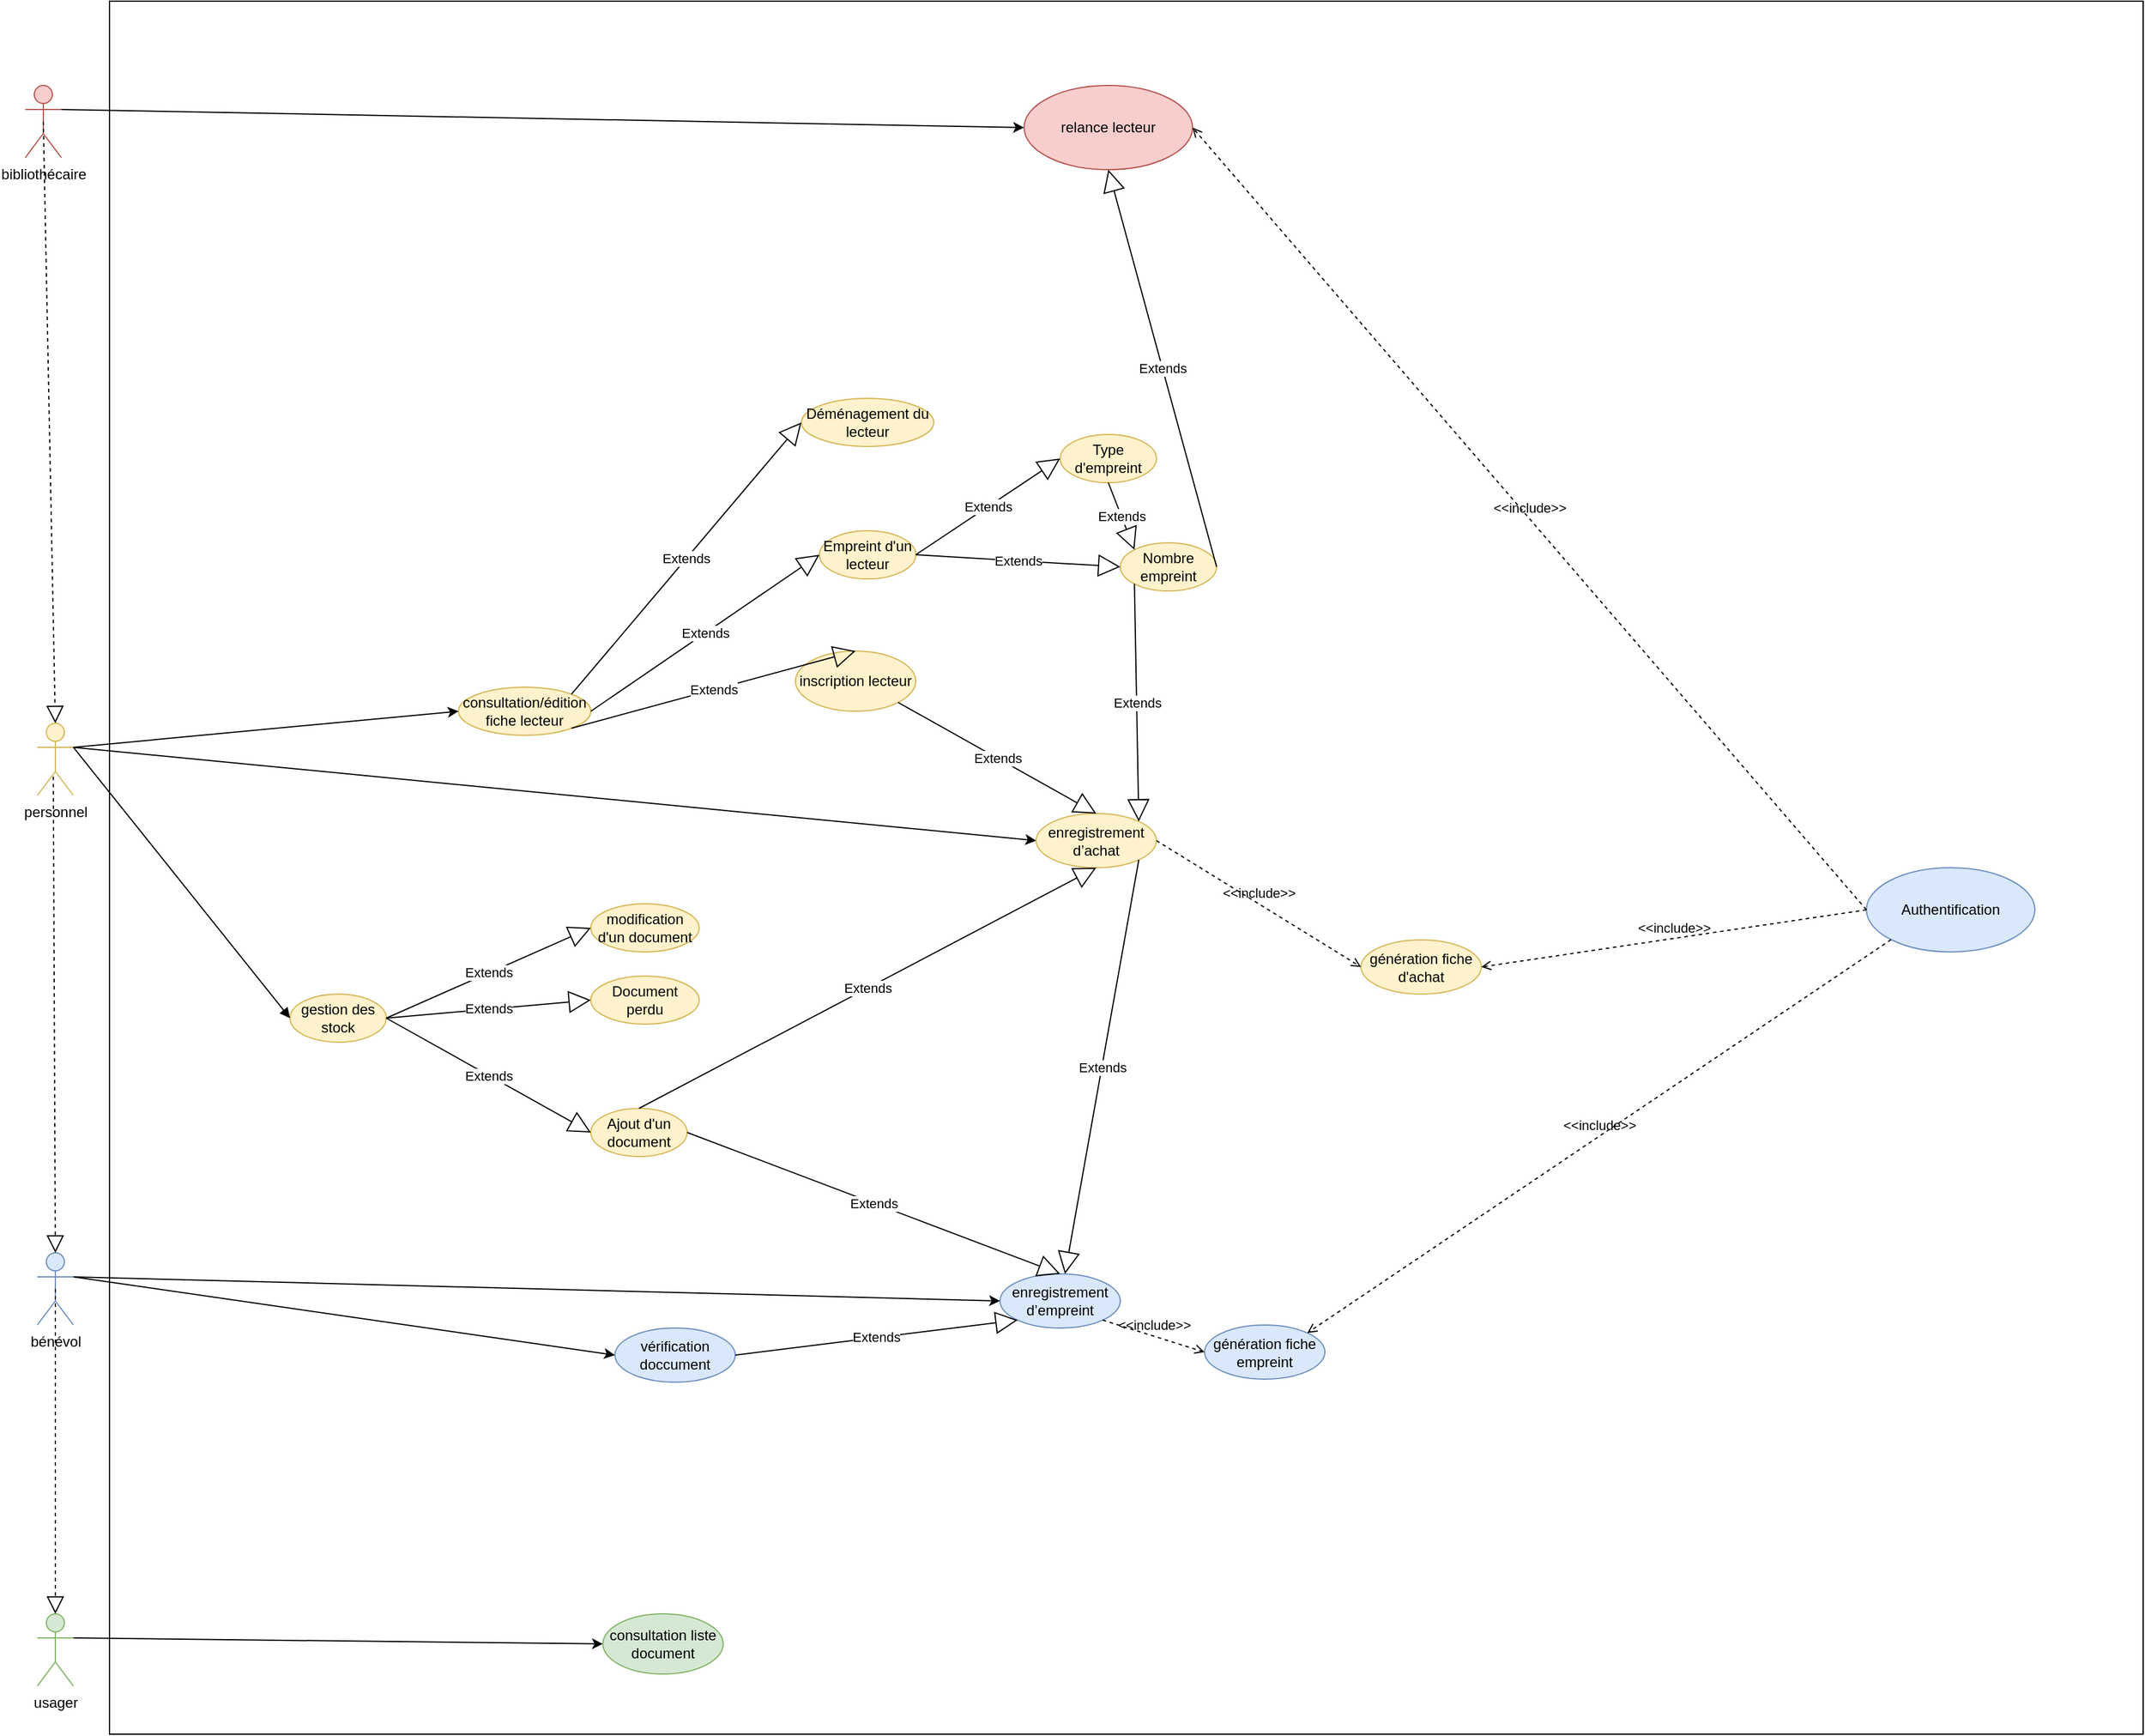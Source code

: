 <mxfile version="14.1.8" type="device" pages="4"><diagram id="KchRWU3Z4qMqtAt1yJU_" name="Cas d'utilisation"><mxGraphModel dx="3667" dy="2816" grid="1" gridSize="10" guides="1" tooltips="1" connect="1" arrows="1" fold="1" page="1" pageScale="1" pageWidth="827" pageHeight="1169" math="0" shadow="0"><root><mxCell id="0"/><mxCell id="1" parent="0"/><mxCell id="5ohUMkrnWHdm9436LmRm-1" value="" style="rounded=0;whiteSpace=wrap;html=1;" parent="1" vertex="1"><mxGeometry x="-230" y="-350" width="1690" height="1440" as="geometry"/></mxCell><mxCell id="5ohUMkrnWHdm9436LmRm-2" value="usager" style="shape=umlActor;verticalLabelPosition=bottom;verticalAlign=top;html=1;outlineConnect=0;fillColor=#d5e8d4;strokeColor=#82b366;" parent="1" vertex="1"><mxGeometry x="-290" y="990" width="30" height="60" as="geometry"/></mxCell><mxCell id="5ohUMkrnWHdm9436LmRm-3" value="bénévol" style="shape=umlActor;verticalLabelPosition=bottom;verticalAlign=top;html=1;outlineConnect=0;fillColor=#dae8fc;strokeColor=#6c8ebf;" parent="1" vertex="1"><mxGeometry x="-290" y="690" width="30" height="60" as="geometry"/></mxCell><mxCell id="5ohUMkrnWHdm9436LmRm-4" value="personnel" style="shape=umlActor;verticalLabelPosition=bottom;verticalAlign=top;html=1;outlineConnect=0;fillColor=#fff2cc;strokeColor=#d6b656;" parent="1" vertex="1"><mxGeometry x="-290" y="250" width="30" height="60" as="geometry"/></mxCell><mxCell id="5ohUMkrnWHdm9436LmRm-5" value="" style="endArrow=block;dashed=1;endFill=0;endSize=12;html=1;exitX=0.443;exitY=0.738;exitDx=0;exitDy=0;exitPerimeter=0;entryX=0.5;entryY=0;entryDx=0;entryDy=0;entryPerimeter=0;" parent="1" source="5ohUMkrnWHdm9436LmRm-4" target="5ohUMkrnWHdm9436LmRm-3" edge="1"><mxGeometry width="160" relative="1" as="geometry"><mxPoint x="-160" y="530" as="sourcePoint"/><mxPoint y="530" as="targetPoint"/></mxGeometry></mxCell><mxCell id="5ohUMkrnWHdm9436LmRm-6" value="" style="endArrow=block;dashed=1;endFill=0;endSize=12;html=1;entryX=0.5;entryY=0;entryDx=0;entryDy=0;entryPerimeter=0;exitX=0.5;exitY=0.5;exitDx=0;exitDy=0;exitPerimeter=0;" parent="1" source="5ohUMkrnWHdm9436LmRm-3" target="5ohUMkrnWHdm9436LmRm-2" edge="1"><mxGeometry width="160" relative="1" as="geometry"><mxPoint x="-275.86" y="460" as="sourcePoint"/><mxPoint x="-274.15" y="575.72" as="targetPoint"/></mxGeometry></mxCell><mxCell id="5ohUMkrnWHdm9436LmRm-8" value="vérification doccument" style="ellipse;whiteSpace=wrap;html=1;fillColor=#dae8fc;strokeColor=#6c8ebf;" parent="1" vertex="1"><mxGeometry x="190" y="752.5" width="100" height="45" as="geometry"/></mxCell><mxCell id="5ohUMkrnWHdm9436LmRm-9" value="enregistrement d’empreint" style="ellipse;whiteSpace=wrap;html=1;fillColor=#dae8fc;strokeColor=#6c8ebf;" parent="1" vertex="1"><mxGeometry x="510" y="707.5" width="100" height="45" as="geometry"/></mxCell><mxCell id="5ohUMkrnWHdm9436LmRm-10" value="génération fiche empreint" style="ellipse;whiteSpace=wrap;html=1;fillColor=#dae8fc;strokeColor=#6c8ebf;" parent="1" vertex="1"><mxGeometry x="680" y="750" width="100" height="45" as="geometry"/></mxCell><mxCell id="5ohUMkrnWHdm9436LmRm-11" value="inscription lecteur" style="ellipse;whiteSpace=wrap;html=1;fillColor=#fff2cc;strokeColor=#d6b656;" parent="1" vertex="1"><mxGeometry x="340" y="190" width="100" height="50" as="geometry"/></mxCell><mxCell id="5ohUMkrnWHdm9436LmRm-12" value="enregistrement d’achat" style="ellipse;whiteSpace=wrap;html=1;fillColor=#fff2cc;strokeColor=#d6b656;" parent="1" vertex="1"><mxGeometry x="540" y="325" width="100" height="45" as="geometry"/></mxCell><mxCell id="5ohUMkrnWHdm9436LmRm-13" value="génération fiche d'achat" style="ellipse;whiteSpace=wrap;html=1;fillColor=#fff2cc;strokeColor=#d6b656;" parent="1" vertex="1"><mxGeometry x="810" y="430" width="100" height="45" as="geometry"/></mxCell><mxCell id="5ohUMkrnWHdm9436LmRm-14" value="gestion des stock" style="ellipse;whiteSpace=wrap;html=1;fillColor=#fff2cc;strokeColor=#d6b656;" parent="1" vertex="1"><mxGeometry x="-80" y="475" width="80" height="40" as="geometry"/></mxCell><mxCell id="5ohUMkrnWHdm9436LmRm-15" value="" style="html=1;verticalAlign=bottom;endArrow=block;exitX=1;exitY=0.333;exitDx=0;exitDy=0;exitPerimeter=0;entryX=0;entryY=0.5;entryDx=0;entryDy=0;" parent="1" source="5ohUMkrnWHdm9436LmRm-4" target="5ohUMkrnWHdm9436LmRm-14" edge="1"><mxGeometry x="0.093" y="-2" width="80" relative="1" as="geometry"><mxPoint x="100" y="300" as="sourcePoint"/><mxPoint x="160" y="290" as="targetPoint"/><mxPoint as="offset"/></mxGeometry></mxCell><mxCell id="5ohUMkrnWHdm9436LmRm-16" value="" style="endArrow=classic;html=1;exitX=1;exitY=0.333;exitDx=0;exitDy=0;entryX=0;entryY=0.5;entryDx=0;entryDy=0;exitPerimeter=0;" parent="1" source="5ohUMkrnWHdm9436LmRm-4" target="5ohUMkrnWHdm9436LmRm-12" edge="1"><mxGeometry width="50" height="50" relative="1" as="geometry"><mxPoint x="180" y="360" as="sourcePoint"/><mxPoint x="230" y="310" as="targetPoint"/></mxGeometry></mxCell><mxCell id="5ohUMkrnWHdm9436LmRm-19" value="" style="endArrow=classic;html=1;exitX=1;exitY=0.333;exitDx=0;exitDy=0;exitPerimeter=0;entryX=0;entryY=0.5;entryDx=0;entryDy=0;" parent="1" source="5ohUMkrnWHdm9436LmRm-3" target="5ohUMkrnWHdm9436LmRm-8" edge="1"><mxGeometry width="50" height="50" relative="1" as="geometry"><mxPoint x="350" y="480" as="sourcePoint"/><mxPoint x="400" y="430" as="targetPoint"/></mxGeometry></mxCell><mxCell id="5ohUMkrnWHdm9436LmRm-20" value="" style="endArrow=classic;html=1;entryX=0;entryY=0.5;entryDx=0;entryDy=0;" parent="1" target="5ohUMkrnWHdm9436LmRm-9" edge="1"><mxGeometry width="50" height="50" relative="1" as="geometry"><mxPoint x="-260" y="710" as="sourcePoint"/><mxPoint x="400" y="430" as="targetPoint"/></mxGeometry></mxCell><mxCell id="5ohUMkrnWHdm9436LmRm-22" value="" style="endArrow=classic;html=1;exitX=1;exitY=0.333;exitDx=0;exitDy=0;exitPerimeter=0;entryX=0;entryY=0.5;entryDx=0;entryDy=0;" parent="1" source="5ohUMkrnWHdm9436LmRm-2" target="mKgV-IScZ1Xa8CleKwyl-1" edge="1"><mxGeometry width="50" height="50" relative="1" as="geometry"><mxPoint x="350" y="590" as="sourcePoint"/><mxPoint x="160.0" y="695" as="targetPoint"/></mxGeometry></mxCell><mxCell id="Gf-4xeIZ-mSs1rlVw442-1" value="bibliothécaire" style="shape=umlActor;verticalLabelPosition=bottom;verticalAlign=top;html=1;outlineConnect=0;fillColor=#f8cecc;strokeColor=#b85450;" parent="1" vertex="1"><mxGeometry x="-300" y="-280" width="30" height="60" as="geometry"/></mxCell><mxCell id="Gf-4xeIZ-mSs1rlVw442-6" value="" style="endArrow=classic;html=1;exitX=1;exitY=0.333;exitDx=0;exitDy=0;exitPerimeter=0;entryX=0;entryY=0.5;entryDx=0;entryDy=0;" parent="1" source="Gf-4xeIZ-mSs1rlVw442-1" target="Gf-4xeIZ-mSs1rlVw442-8" edge="1"><mxGeometry width="50" height="50" relative="1" as="geometry"><mxPoint x="260" y="110" as="sourcePoint"/><mxPoint x="310" y="60" as="targetPoint"/></mxGeometry></mxCell><mxCell id="Gf-4xeIZ-mSs1rlVw442-7" value="" style="endArrow=block;dashed=1;endFill=0;endSize=12;html=1;entryX=0.5;entryY=0;entryDx=0;entryDy=0;entryPerimeter=0;exitX=0.5;exitY=0.5;exitDx=0;exitDy=0;exitPerimeter=0;" parent="1" source="Gf-4xeIZ-mSs1rlVw442-1" target="5ohUMkrnWHdm9436LmRm-4" edge="1"><mxGeometry width="160" relative="1" as="geometry"><mxPoint x="-275.85" y="120.0" as="sourcePoint"/><mxPoint x="-275" y="210" as="targetPoint"/></mxGeometry></mxCell><mxCell id="Gf-4xeIZ-mSs1rlVw442-8" value="relance lecteur" style="ellipse;whiteSpace=wrap;html=1;fillColor=#f8cecc;strokeColor=#b85450;" parent="1" vertex="1"><mxGeometry x="530" y="-280" width="140" height="70" as="geometry"/></mxCell><mxCell id="Gf-4xeIZ-mSs1rlVw442-9" value="consultation/édition fiche lecteur" style="ellipse;whiteSpace=wrap;html=1;fillColor=#fff2cc;strokeColor=#d6b656;" parent="1" vertex="1"><mxGeometry x="60" y="220" width="110" height="40" as="geometry"/></mxCell><mxCell id="Gf-4xeIZ-mSs1rlVw442-10" value="" style="endArrow=classic;html=1;entryX=0;entryY=0.5;entryDx=0;entryDy=0;exitX=1;exitY=0.333;exitDx=0;exitDy=0;exitPerimeter=0;" parent="1" source="5ohUMkrnWHdm9436LmRm-4" target="Gf-4xeIZ-mSs1rlVw442-9" edge="1"><mxGeometry width="50" height="50" relative="1" as="geometry"><mxPoint x="140" y="480" as="sourcePoint"/><mxPoint x="190" y="430" as="targetPoint"/></mxGeometry></mxCell><mxCell id="mKgV-IScZ1Xa8CleKwyl-1" value="consultation liste document" style="ellipse;whiteSpace=wrap;html=1;fillColor=#d5e8d4;strokeColor=#82b366;" parent="1" vertex="1"><mxGeometry x="180" y="990" width="100" height="50" as="geometry"/></mxCell><mxCell id="mKgV-IScZ1Xa8CleKwyl-6" value="Ajout d'un document" style="ellipse;whiteSpace=wrap;html=1;fillColor=#fff2cc;strokeColor=#d6b656;" parent="1" vertex="1"><mxGeometry x="170" y="570" width="80" height="40" as="geometry"/></mxCell><mxCell id="RYD_SYI20WXd60BglxJx-1" value="modification d'un document" style="ellipse;whiteSpace=wrap;html=1;fillColor=#fff2cc;strokeColor=#d6b656;" parent="1" vertex="1"><mxGeometry x="170" y="400" width="90" height="40" as="geometry"/></mxCell><mxCell id="RYD_SYI20WXd60BglxJx-11" value="Déménagement du lecteur" style="ellipse;whiteSpace=wrap;html=1;fillColor=#fff2cc;strokeColor=#d6b656;" parent="1" vertex="1"><mxGeometry x="345" y="-20" width="110" height="40" as="geometry"/></mxCell><mxCell id="RYD_SYI20WXd60BglxJx-14" value="Empreint d'un lecteur" style="ellipse;whiteSpace=wrap;html=1;fillColor=#fff2cc;strokeColor=#d6b656;" parent="1" vertex="1"><mxGeometry x="360" y="90" width="80" height="40" as="geometry"/></mxCell><mxCell id="RYD_SYI20WXd60BglxJx-15" value="Type d'empreint" style="ellipse;whiteSpace=wrap;html=1;fillColor=#fff2cc;strokeColor=#d6b656;" parent="1" vertex="1"><mxGeometry x="560" y="10" width="80" height="40" as="geometry"/></mxCell><mxCell id="RYD_SYI20WXd60BglxJx-16" value="Nombre empreint" style="ellipse;whiteSpace=wrap;html=1;fillColor=#fff2cc;strokeColor=#d6b656;" parent="1" vertex="1"><mxGeometry x="610" y="100" width="80" height="40" as="geometry"/></mxCell><mxCell id="RYD_SYI20WXd60BglxJx-20" value="Document perdu" style="ellipse;whiteSpace=wrap;html=1;fillColor=#fff2cc;strokeColor=#d6b656;" parent="1" vertex="1"><mxGeometry x="170" y="460" width="90" height="40" as="geometry"/></mxCell><mxCell id="6ujFwWVsT61y8pEi5PQJ-2" value="Extends" style="endArrow=block;endSize=16;endFill=0;html=1;exitX=0.5;exitY=0;exitDx=0;exitDy=0;entryX=0.5;entryY=1;entryDx=0;entryDy=0;" parent="1" source="mKgV-IScZ1Xa8CleKwyl-6" target="5ohUMkrnWHdm9436LmRm-12" edge="1"><mxGeometry width="160" relative="1" as="geometry"><mxPoint x="380" y="450" as="sourcePoint"/><mxPoint x="540" y="450" as="targetPoint"/></mxGeometry></mxCell><mxCell id="6ujFwWVsT61y8pEi5PQJ-3" value="Extends" style="endArrow=block;endSize=16;endFill=0;html=1;exitX=1;exitY=0.5;exitDx=0;exitDy=0;entryX=0.5;entryY=0;entryDx=0;entryDy=0;" parent="1" source="mKgV-IScZ1Xa8CleKwyl-6" target="5ohUMkrnWHdm9436LmRm-9" edge="1"><mxGeometry width="160" relative="1" as="geometry"><mxPoint x="530" y="685" as="sourcePoint"/><mxPoint x="410" y="580" as="targetPoint"/></mxGeometry></mxCell><mxCell id="6ujFwWVsT61y8pEi5PQJ-4" value="Extends" style="endArrow=block;endSize=16;endFill=0;html=1;exitX=0;exitY=1;exitDx=0;exitDy=0;entryX=1;entryY=0;entryDx=0;entryDy=0;" parent="1" source="RYD_SYI20WXd60BglxJx-16" target="5ohUMkrnWHdm9436LmRm-12" edge="1"><mxGeometry width="160" relative="1" as="geometry"><mxPoint x="460" y="365" as="sourcePoint"/><mxPoint x="540" y="320" as="targetPoint"/></mxGeometry></mxCell><mxCell id="6ujFwWVsT61y8pEi5PQJ-5" value="Extends" style="endArrow=block;endSize=16;endFill=0;html=1;exitX=1;exitY=1;exitDx=0;exitDy=0;entryX=0.5;entryY=0;entryDx=0;entryDy=0;" parent="1" source="5ohUMkrnWHdm9436LmRm-11" target="5ohUMkrnWHdm9436LmRm-12" edge="1"><mxGeometry width="160" relative="1" as="geometry"><mxPoint x="601.716" y="304.142" as="sourcePoint"/><mxPoint x="445.75" y="366.77" as="targetPoint"/></mxGeometry></mxCell><mxCell id="6ujFwWVsT61y8pEi5PQJ-6" value="Extends" style="endArrow=block;endSize=16;endFill=0;html=1;exitX=0.5;exitY=1;exitDx=0;exitDy=0;entryX=0;entryY=0;entryDx=0;entryDy=0;" parent="1" source="RYD_SYI20WXd60BglxJx-15" target="RYD_SYI20WXd60BglxJx-16" edge="1"><mxGeometry width="160" relative="1" as="geometry"><mxPoint x="779.996" y="305.002" as="sourcePoint"/><mxPoint x="574.03" y="362.63" as="targetPoint"/></mxGeometry></mxCell><mxCell id="igfzsuNCGLMPIf3k628K-1" value="&amp;lt;&amp;lt;include&amp;gt;&amp;gt;" style="html=1;verticalAlign=bottom;labelBackgroundColor=none;endArrow=open;endFill=0;dashed=1;exitX=1;exitY=0.5;exitDx=0;exitDy=0;entryX=0;entryY=0.5;entryDx=0;entryDy=0;" edge="1" parent="1" source="5ohUMkrnWHdm9436LmRm-12" target="5ohUMkrnWHdm9436LmRm-13"><mxGeometry width="160" relative="1" as="geometry"><mxPoint x="540" y="140" as="sourcePoint"/><mxPoint x="700" y="140" as="targetPoint"/></mxGeometry></mxCell><mxCell id="igfzsuNCGLMPIf3k628K-2" value="&amp;lt;&amp;lt;include&amp;gt;&amp;gt;" style="html=1;verticalAlign=bottom;labelBackgroundColor=none;endArrow=open;endFill=0;dashed=1;exitX=1;exitY=1;exitDx=0;exitDy=0;entryX=0;entryY=0.5;entryDx=0;entryDy=0;" edge="1" parent="1" source="5ohUMkrnWHdm9436LmRm-9" target="5ohUMkrnWHdm9436LmRm-10"><mxGeometry width="160" relative="1" as="geometry"><mxPoint x="600" y="740" as="sourcePoint"/><mxPoint x="660" y="760" as="targetPoint"/></mxGeometry></mxCell><mxCell id="igfzsuNCGLMPIf3k628K-3" value="Extends" style="endArrow=block;endSize=16;endFill=0;html=1;exitX=1;exitY=0.5;exitDx=0;exitDy=0;entryX=0;entryY=0.5;entryDx=0;entryDy=0;" edge="1" parent="1" source="5ohUMkrnWHdm9436LmRm-14" target="mKgV-IScZ1Xa8CleKwyl-6"><mxGeometry width="160" relative="1" as="geometry"><mxPoint x="370" y="470" as="sourcePoint"/><mxPoint x="570" y="717.5" as="targetPoint"/></mxGeometry></mxCell><mxCell id="igfzsuNCGLMPIf3k628K-4" value="Extends" style="endArrow=block;endSize=16;endFill=0;html=1;exitX=1;exitY=0.5;exitDx=0;exitDy=0;entryX=0;entryY=0.5;entryDx=0;entryDy=0;" edge="1" parent="1" source="5ohUMkrnWHdm9436LmRm-14" target="RYD_SYI20WXd60BglxJx-1"><mxGeometry width="160" relative="1" as="geometry"><mxPoint x="260" y="500" as="sourcePoint"/><mxPoint x="290" y="470" as="targetPoint"/></mxGeometry></mxCell><mxCell id="igfzsuNCGLMPIf3k628K-5" value="Extends" style="endArrow=block;endSize=16;endFill=0;html=1;exitX=1;exitY=0.5;exitDx=0;exitDy=0;entryX=0;entryY=0.5;entryDx=0;entryDy=0;" edge="1" parent="1" source="5ohUMkrnWHdm9436LmRm-14" target="RYD_SYI20WXd60BglxJx-20"><mxGeometry width="160" relative="1" as="geometry"><mxPoint x="270" y="510" as="sourcePoint"/><mxPoint x="300" y="480" as="targetPoint"/></mxGeometry></mxCell><mxCell id="igfzsuNCGLMPIf3k628K-6" value="Extends" style="endArrow=block;endSize=16;endFill=0;html=1;exitX=1;exitY=1;exitDx=0;exitDy=0;entryX=0.5;entryY=0;entryDx=0;entryDy=0;" edge="1" parent="1" source="Gf-4xeIZ-mSs1rlVw442-9" target="5ohUMkrnWHdm9436LmRm-11"><mxGeometry width="160" relative="1" as="geometry"><mxPoint x="395.355" y="307.678" as="sourcePoint"/><mxPoint x="410" y="360" as="targetPoint"/></mxGeometry></mxCell><mxCell id="igfzsuNCGLMPIf3k628K-7" value="Extends" style="endArrow=block;endSize=16;endFill=0;html=1;exitX=1;exitY=0;exitDx=0;exitDy=0;entryX=0;entryY=0.5;entryDx=0;entryDy=0;" edge="1" parent="1" source="Gf-4xeIZ-mSs1rlVw442-9" target="RYD_SYI20WXd60BglxJx-11"><mxGeometry width="160" relative="1" as="geometry"><mxPoint x="313.891" y="184.142" as="sourcePoint"/><mxPoint x="370" y="215" as="targetPoint"/></mxGeometry></mxCell><mxCell id="igfzsuNCGLMPIf3k628K-8" value="Extends" style="endArrow=block;endSize=16;endFill=0;html=1;exitX=1;exitY=0.5;exitDx=0;exitDy=0;entryX=0;entryY=0.5;entryDx=0;entryDy=0;" edge="1" parent="1" source="Gf-4xeIZ-mSs1rlVw442-9" target="RYD_SYI20WXd60BglxJx-14"><mxGeometry width="160" relative="1" as="geometry"><mxPoint x="303.891" y="205.858" as="sourcePoint"/><mxPoint x="385" y="190" as="targetPoint"/></mxGeometry></mxCell><mxCell id="igfzsuNCGLMPIf3k628K-9" value="Extends" style="endArrow=block;endSize=16;endFill=0;html=1;exitX=1;exitY=0.5;exitDx=0;exitDy=0;entryX=0;entryY=0.5;entryDx=0;entryDy=0;" edge="1" parent="1" source="RYD_SYI20WXd60BglxJx-14" target="RYD_SYI20WXd60BglxJx-15"><mxGeometry width="160" relative="1" as="geometry"><mxPoint x="485" y="210" as="sourcePoint"/><mxPoint x="565" y="240" as="targetPoint"/></mxGeometry></mxCell><mxCell id="igfzsuNCGLMPIf3k628K-10" value="Extends" style="endArrow=block;endSize=16;endFill=0;html=1;exitX=1;exitY=0.5;exitDx=0;exitDy=0;entryX=0;entryY=0.5;entryDx=0;entryDy=0;" edge="1" parent="1" source="RYD_SYI20WXd60BglxJx-14" target="RYD_SYI20WXd60BglxJx-16"><mxGeometry width="160" relative="1" as="geometry"><mxPoint x="480" y="250" as="sourcePoint"/><mxPoint x="740" y="245" as="targetPoint"/></mxGeometry></mxCell><mxCell id="igfzsuNCGLMPIf3k628K-11" value="Extends" style="endArrow=block;endSize=16;endFill=0;html=1;exitX=1;exitY=0.5;exitDx=0;exitDy=0;entryX=0;entryY=1;entryDx=0;entryDy=0;" edge="1" parent="1" source="5ohUMkrnWHdm9436LmRm-8" target="5ohUMkrnWHdm9436LmRm-9"><mxGeometry width="160" relative="1" as="geometry"><mxPoint x="390" y="795" as="sourcePoint"/><mxPoint x="590" y="1042.5" as="targetPoint"/></mxGeometry></mxCell><mxCell id="igfzsuNCGLMPIf3k628K-13" value="Extends" style="endArrow=block;endSize=16;endFill=0;html=1;entryX=0.5;entryY=1;entryDx=0;entryDy=0;exitX=1;exitY=0.5;exitDx=0;exitDy=0;" edge="1" parent="1" source="RYD_SYI20WXd60BglxJx-16" target="Gf-4xeIZ-mSs1rlVw442-8"><mxGeometry width="160" relative="1" as="geometry"><mxPoint x="710" y="110" as="sourcePoint"/><mxPoint x="740" y="245" as="targetPoint"/></mxGeometry></mxCell><mxCell id="igfzsuNCGLMPIf3k628K-14" value="Authentification" style="ellipse;whiteSpace=wrap;html=1;fillColor=#dae8fc;strokeColor=#6c8ebf;" vertex="1" parent="1"><mxGeometry x="1230" y="370" width="140" height="70" as="geometry"/></mxCell><mxCell id="igfzsuNCGLMPIf3k628K-25" value="&amp;lt;&amp;lt;include&amp;gt;&amp;gt;" style="html=1;verticalAlign=bottom;labelBackgroundColor=none;endArrow=open;endFill=0;dashed=1;exitX=0;exitY=0.5;exitDx=0;exitDy=0;entryX=1;entryY=0.5;entryDx=0;entryDy=0;" edge="1" parent="1" source="igfzsuNCGLMPIf3k628K-14" target="Gf-4xeIZ-mSs1rlVw442-8"><mxGeometry width="160" relative="1" as="geometry"><mxPoint x="850" y="300" as="sourcePoint"/><mxPoint x="1010" y="300" as="targetPoint"/></mxGeometry></mxCell><mxCell id="igfzsuNCGLMPIf3k628K-26" value="&amp;lt;&amp;lt;include&amp;gt;&amp;gt;" style="html=1;verticalAlign=bottom;labelBackgroundColor=none;endArrow=open;endFill=0;dashed=1;exitX=0;exitY=1;exitDx=0;exitDy=0;entryX=1;entryY=0;entryDx=0;entryDy=0;" edge="1" parent="1" source="igfzsuNCGLMPIf3k628K-14" target="5ohUMkrnWHdm9436LmRm-10"><mxGeometry width="160" relative="1" as="geometry"><mxPoint x="1240.0" y="415" as="sourcePoint"/><mxPoint x="720.0" y="135" as="targetPoint"/></mxGeometry></mxCell><mxCell id="igfzsuNCGLMPIf3k628K-27" value="&amp;lt;&amp;lt;include&amp;gt;&amp;gt;" style="html=1;verticalAlign=bottom;labelBackgroundColor=none;endArrow=open;endFill=0;dashed=1;exitX=0;exitY=0.5;exitDx=0;exitDy=0;entryX=1;entryY=0.5;entryDx=0;entryDy=0;" edge="1" parent="1" source="igfzsuNCGLMPIf3k628K-14" target="5ohUMkrnWHdm9436LmRm-13"><mxGeometry width="160" relative="1" as="geometry"><mxPoint x="1260.503" y="439.749" as="sourcePoint"/><mxPoint x="776.016" y="766.893" as="targetPoint"/></mxGeometry></mxCell><mxCell id="igfzsuNCGLMPIf3k628K-32" value="Extends" style="endArrow=block;endSize=16;endFill=0;html=1;exitX=1;exitY=1;exitDx=0;exitDy=0;" edge="1" parent="1" source="5ohUMkrnWHdm9436LmRm-12" target="5ohUMkrnWHdm9436LmRm-9"><mxGeometry width="160" relative="1" as="geometry"><mxPoint x="639.996" y="412.162" as="sourcePoint"/><mxPoint x="644.487" y="610.003" as="targetPoint"/></mxGeometry></mxCell></root></mxGraphModel></diagram><diagram id="3K8VbuoUuLkiTBBSsxtC" name="Séquence système"><mxGraphModel dx="852" dy="494" grid="1" gridSize="10" guides="1" tooltips="1" connect="1" arrows="1" fold="1" page="1" pageScale="1" pageWidth="827" pageHeight="1169" math="0" shadow="0"><root><mxCell id="qnIc_H6pdxRwiKUqjU5t-0"/><mxCell id="qnIc_H6pdxRwiKUqjU5t-1" parent="qnIc_H6pdxRwiKUqjU5t-0"/><mxCell id="CQxxC2vs6yvaaoSP3KBV-6" value="&lt;p style=&quot;margin-bottom: 0cm ; line-height: 100%&quot;&gt;1.Authentification&lt;/p&gt;" style="html=1;verticalAlign=bottom;endArrow=block;fillColor=#fff2cc;strokeColor=#d6b656;gradientColor=#ffd966;" parent="qnIc_H6pdxRwiKUqjU5t-1" source="aPX98CUnZW7Sv5t47liR-2" target="aPX98CUnZW7Sv5t47liR-1" edge="1"><mxGeometry width="80" relative="1" as="geometry"><mxPoint x="130" y="170" as="sourcePoint"/><mxPoint x="580" y="170" as="targetPoint"/><Array as="points"><mxPoint x="220" y="160"/></Array></mxGeometry></mxCell><mxCell id="aPX98CUnZW7Sv5t47liR-0" value="&lt;p style=&quot;margin-bottom: 0cm ; line-height: 100%&quot;&gt;2.a renvoie vers la page gestion des empreint&lt;/p&gt;" style="html=1;verticalAlign=bottom;endArrow=block;gradientColor=#ea6b66;fillColor=#f8cecc;strokeColor=#b85450;" parent="qnIc_H6pdxRwiKUqjU5t-1" source="aPX98CUnZW7Sv5t47liR-1" target="aPX98CUnZW7Sv5t47liR-2" edge="1"><mxGeometry width="80" relative="1" as="geometry"><mxPoint x="580" y="210" as="sourcePoint"/><mxPoint x="140" y="220" as="targetPoint"/><Array as="points"><mxPoint x="200" y="210"/></Array></mxGeometry></mxCell><mxCell id="aPX98CUnZW7Sv5t47liR-1" value="Système" style="shape=umlLifeline;perimeter=lifelinePerimeter;whiteSpace=wrap;html=1;container=1;collapsible=0;recursiveResize=0;outlineConnect=0;gradientColor=#ea6b66;fillColor=#f8cecc;strokeColor=#b85450;" parent="qnIc_H6pdxRwiKUqjU5t-1" vertex="1"><mxGeometry x="530" y="50" width="100" height="740" as="geometry"/></mxCell><mxCell id="up6D3DZC3H7oG8MDVEGl-3" value="2.Control authentification" style="edgeStyle=orthogonalEdgeStyle;html=1;align=left;spacingLeft=2;endArrow=block;rounded=0;" parent="aPX98CUnZW7Sv5t47liR-1" target="aPX98CUnZW7Sv5t47liR-1" edge="1"><mxGeometry x="0.046" y="20" relative="1" as="geometry"><mxPoint x="55" y="110" as="sourcePoint"/><Array as="points"><mxPoint x="100" y="110"/><mxPoint x="100" y="160"/></Array><mxPoint as="offset"/></mxGeometry></mxCell><mxCell id="aPX98CUnZW7Sv5t47liR-2" value="" style="shape=umlLifeline;participant=umlActor;perimeter=lifelinePerimeter;whiteSpace=wrap;html=1;container=1;collapsible=0;recursiveResize=0;verticalAlign=top;spacingTop=36;outlineConnect=0;gradientColor=#ffa500;fillColor=#ffcd28;strokeColor=#d79b00;" parent="qnIc_H6pdxRwiKUqjU5t-1" vertex="1"><mxGeometry x="110" y="70" width="20" height="720" as="geometry"/></mxCell><mxCell id="aPX98CUnZW7Sv5t47liR-3" value="&lt;p style=&quot;margin-bottom: 0cm ; line-height: 100%&quot;&gt;3. saisie des donnés du lecteur&lt;/p&gt;" style="html=1;verticalAlign=bottom;endArrow=block;fillColor=#fff2cc;strokeColor=#d6b656;gradientColor=#ffd966;" parent="qnIc_H6pdxRwiKUqjU5t-1" edge="1"><mxGeometry width="80" relative="1" as="geometry"><mxPoint x="119.997" y="240" as="sourcePoint"/><mxPoint x="579.83" y="240" as="targetPoint"/><Array as="points"><mxPoint x="220.33" y="240"/></Array></mxGeometry></mxCell><mxCell id="aPX98CUnZW7Sv5t47liR-4" value="&lt;p style=&quot;margin-bottom: 0cm ; line-height: 100%&quot;&gt;5. renvoie&amp;nbsp; le nombre d'empreint&lt;/p&gt;" style="html=1;verticalAlign=bottom;endArrow=block;gradientColor=#ea6b66;fillColor=#f8cecc;strokeColor=#b85450;" parent="qnIc_H6pdxRwiKUqjU5t-1" edge="1"><mxGeometry width="80" relative="1" as="geometry"><mxPoint x="579.83" y="300" as="sourcePoint"/><mxPoint x="119.997" y="300" as="targetPoint"/><Array as="points"><mxPoint x="200.33" y="300"/></Array></mxGeometry></mxCell><mxCell id="whEixknOpclSHyj-Wsp8-0" value="&lt;p style=&quot;margin-bottom: 0cm ; line-height: 100%&quot;&gt;6. saisie des informations du document&lt;/p&gt;" style="html=1;verticalAlign=bottom;endArrow=block;fillColor=#fff2cc;strokeColor=#d6b656;gradientColor=#ffd966;" parent="qnIc_H6pdxRwiKUqjU5t-1" edge="1"><mxGeometry width="80" relative="1" as="geometry"><mxPoint x="120.0" y="330" as="sourcePoint"/><mxPoint x="579.69" y="330" as="targetPoint"/><Array as="points"><mxPoint x="220.19" y="330"/></Array></mxGeometry></mxCell><mxCell id="whEixknOpclSHyj-Wsp8-1" value="&lt;p style=&quot;margin-bottom: 0cm ; line-height: 100%&quot;&gt;10. renvoie les informations du document&lt;/p&gt;" style="html=1;verticalAlign=bottom;endArrow=block;gradientColor=#ea6b66;fillColor=#f8cecc;strokeColor=#b85450;" parent="qnIc_H6pdxRwiKUqjU5t-1" edge="1"><mxGeometry width="80" relative="1" as="geometry"><mxPoint x="579.69" y="520" as="sourcePoint"/><mxPoint x="120.0" y="520" as="targetPoint"/><Array as="points"><mxPoint x="200.19" y="520"/></Array></mxGeometry></mxCell><mxCell id="whEixknOpclSHyj-Wsp8-6" value="&lt;p style=&quot;margin-bottom: 0cm ; line-height: 100%&quot;&gt;11.saisie cote document&lt;/p&gt;" style="html=1;verticalAlign=bottom;endArrow=block;fillColor=#fff2cc;strokeColor=#d6b656;gradientColor=#ffd966;" parent="qnIc_H6pdxRwiKUqjU5t-1" edge="1"><mxGeometry width="80" relative="1" as="geometry"><mxPoint x="120.187" y="544.0" as="sourcePoint"/><mxPoint x="580.02" y="544.0" as="targetPoint"/><Array as="points"><mxPoint x="220.52" y="544"/></Array></mxGeometry></mxCell><mxCell id="whEixknOpclSHyj-Wsp8-8" value="&lt;p style=&quot;margin-bottom: 0cm ; line-height: 100%&quot;&gt;13.saisie de la date d'empreint&lt;/p&gt;" style="html=1;verticalAlign=bottom;endArrow=block;fillColor=#fff2cc;strokeColor=#d6b656;gradientColor=#ffd966;" parent="qnIc_H6pdxRwiKUqjU5t-1" edge="1"><mxGeometry x="0.001" y="10" width="80" relative="1" as="geometry"><mxPoint x="120.0" y="590" as="sourcePoint"/><mxPoint x="579.69" y="590" as="targetPoint"/><Array as="points"><mxPoint x="220.19" y="590"/></Array><mxPoint as="offset"/></mxGeometry></mxCell><mxCell id="whEixknOpclSHyj-Wsp8-10" value="&lt;p style=&quot;margin-bottom: 0cm ; line-height: 100%&quot;&gt;15. saisie numéro lecteur&lt;/p&gt;" style="html=1;verticalAlign=bottom;endArrow=block;fillColor=#fff2cc;strokeColor=#d6b656;gradientColor=#ffd966;" parent="qnIc_H6pdxRwiKUqjU5t-1" edge="1"><mxGeometry width="80" relative="1" as="geometry"><mxPoint x="120.187" y="630.0" as="sourcePoint"/><mxPoint x="580.02" y="630.0" as="targetPoint"/><Array as="points"><mxPoint x="220.52" y="630"/></Array></mxGeometry></mxCell><mxCell id="whEixknOpclSHyj-Wsp8-13" value="&lt;p style=&quot;margin-bottom: 0cm ; line-height: 100%&quot;&gt;17. génération n° d'empreint&lt;/p&gt;" style="html=1;verticalAlign=bottom;endArrow=block;gradientColor=#ea6b66;fillColor=#f8cecc;strokeColor=#b85450;" parent="qnIc_H6pdxRwiKUqjU5t-1" edge="1"><mxGeometry width="80" relative="1" as="geometry"><mxPoint x="579.69" y="700.0" as="sourcePoint"/><mxPoint x="120.0" y="700.0" as="targetPoint"/><Array as="points"><mxPoint x="200.19" y="700"/></Array></mxGeometry></mxCell><mxCell id="yreApXc53-f_LTlbh0kQ-0" value="&lt;p style=&quot;margin-bottom: 0cm ; line-height: 100%&quot;&gt;4. renvoie&amp;nbsp; les informations du lecteur&lt;/p&gt;" style="html=1;verticalAlign=bottom;endArrow=block;gradientColor=#ea6b66;fillColor=#f8cecc;strokeColor=#b85450;" parent="qnIc_H6pdxRwiKUqjU5t-1" edge="1"><mxGeometry width="80" relative="1" as="geometry"><mxPoint x="579.83" y="270" as="sourcePoint"/><mxPoint x="119.997" y="270" as="targetPoint"/><Array as="points"><mxPoint x="200.33" y="270"/></Array></mxGeometry></mxCell><mxCell id="yreApXc53-f_LTlbh0kQ-1" value="5.b Control nbr empreint" style="edgeStyle=orthogonalEdgeStyle;html=1;align=left;spacingLeft=2;endArrow=block;rounded=0;" parent="qnIc_H6pdxRwiKUqjU5t-1" source="aPX98CUnZW7Sv5t47liR-1" edge="1"><mxGeometry x="0.046" y="20" relative="1" as="geometry"><mxPoint x="585" y="250.03" as="sourcePoint"/><Array as="points"><mxPoint x="630" y="240"/><mxPoint x="630" y="300"/></Array><mxPoint as="offset"/><mxPoint x="579.81" y="299.996" as="targetPoint"/></mxGeometry></mxCell><mxCell id="yreApXc53-f_LTlbh0kQ-2" value="8. control stock du document" style="edgeStyle=orthogonalEdgeStyle;html=1;align=left;spacingLeft=2;endArrow=block;rounded=0;" parent="qnIc_H6pdxRwiKUqjU5t-1" source="aPX98CUnZW7Sv5t47liR-1" target="aPX98CUnZW7Sv5t47liR-1" edge="1"><mxGeometry x="0.2" y="54" relative="1" as="geometry"><mxPoint x="590.119" y="320" as="sourcePoint"/><Array as="points"><mxPoint x="640" y="330"/><mxPoint x="640" y="360"/></Array><mxPoint x="20" y="-4" as="offset"/><mxPoint x="590.0" y="379.996" as="targetPoint"/></mxGeometry></mxCell><mxCell id="lPhoezkYO-GFZ2ugxAbo-0" value="7. identifie le document" style="edgeStyle=orthogonalEdgeStyle;html=1;align=left;spacingLeft=2;endArrow=block;rounded=0;" parent="qnIc_H6pdxRwiKUqjU5t-1" source="aPX98CUnZW7Sv5t47liR-1" target="aPX98CUnZW7Sv5t47liR-1" edge="1"><mxGeometry x="-0.332" y="50" relative="1" as="geometry"><mxPoint x="589.929" y="390" as="sourcePoint"/><Array as="points"><mxPoint x="650" y="390"/><mxPoint x="650" y="430"/></Array><mxPoint x="1" as="offset"/><mxPoint x="589.929" y="420" as="targetPoint"/></mxGeometry></mxCell><mxCell id="1BtbBalZhF-MFcrVGGgP-0" value="9. control type de document" style="edgeStyle=orthogonalEdgeStyle;html=1;align=left;spacingLeft=2;endArrow=block;rounded=0;" parent="qnIc_H6pdxRwiKUqjU5t-1" edge="1"><mxGeometry relative="1" as="geometry"><mxPoint x="579.999" y="470" as="sourcePoint"/><Array as="points"><mxPoint x="650.07" y="470"/><mxPoint x="650.07" y="510"/></Array><mxPoint as="offset"/><mxPoint x="579.999" y="510" as="targetPoint"/></mxGeometry></mxCell><mxCell id="1VmKiJaGHqVc3OpMlmqB-0" value="12.analyse cote" style="edgeStyle=orthogonalEdgeStyle;html=1;align=left;spacingLeft=2;endArrow=block;rounded=0;" parent="qnIc_H6pdxRwiKUqjU5t-1" target="aPX98CUnZW7Sv5t47liR-1" edge="1"><mxGeometry relative="1" as="geometry"><mxPoint x="579.999" y="544.0" as="sourcePoint"/><Array as="points"><mxPoint x="1030" y="544"/><mxPoint x="1030" y="790"/></Array><mxPoint as="offset"/><mxPoint x="580" y="720" as="targetPoint"/></mxGeometry></mxCell><mxCell id="1VmKiJaGHqVc3OpMlmqB-1" value="14.analyse date empreint" style="edgeStyle=orthogonalEdgeStyle;html=1;align=left;spacingLeft=2;endArrow=block;rounded=0;" parent="qnIc_H6pdxRwiKUqjU5t-1" source="aPX98CUnZW7Sv5t47liR-1" target="aPX98CUnZW7Sv5t47liR-1" edge="1"><mxGeometry relative="1" as="geometry"><mxPoint x="589.999" y="554" as="sourcePoint"/><Array as="points"><mxPoint x="890" y="590"/><mxPoint x="890" y="790"/></Array><mxPoint as="offset"/><mxPoint x="589.324" y="710.059" as="targetPoint"/></mxGeometry></mxCell><mxCell id="1VmKiJaGHqVc3OpMlmqB-2" value="16. analyse numéro lecteur" style="edgeStyle=orthogonalEdgeStyle;html=1;align=left;spacingLeft=2;endArrow=block;rounded=0;" parent="qnIc_H6pdxRwiKUqjU5t-1" source="aPX98CUnZW7Sv5t47liR-1" target="aPX98CUnZW7Sv5t47liR-1" edge="1"><mxGeometry relative="1" as="geometry"><mxPoint x="589.324" y="600.059" as="sourcePoint"/><Array as="points"><mxPoint x="730" y="630"/><mxPoint x="730" y="790"/></Array><mxPoint as="offset"/><mxPoint x="599.324" y="720.059" as="targetPoint"/></mxGeometry></mxCell><mxCell id="xKpueQpKVHpNWma6cCta-0" value="&lt;p style=&quot;margin-bottom: 0cm ; line-height: 100%&quot;&gt;19.génération fiche empreint&lt;/p&gt;" style="html=1;verticalAlign=bottom;endArrow=block;gradientColor=#ea6b66;fillColor=#f8cecc;strokeColor=#b85450;" parent="qnIc_H6pdxRwiKUqjU5t-1" edge="1"><mxGeometry width="80" relative="1" as="geometry"><mxPoint x="579.69" y="790" as="sourcePoint"/><mxPoint x="120.0" y="790" as="targetPoint"/><Array as="points"><mxPoint x="200.19" y="790"/></Array></mxGeometry></mxCell><mxCell id="xKpueQpKVHpNWma6cCta-1" value="&lt;p style=&quot;margin-bottom: 0cm ; line-height: 100%&quot;&gt;18. validation par l'utilisateur&lt;/p&gt;" style="html=1;verticalAlign=bottom;endArrow=block;fillColor=#fff2cc;strokeColor=#d6b656;gradientColor=#ffd966;" parent="qnIc_H6pdxRwiKUqjU5t-1" edge="1"><mxGeometry x="0.001" y="10" width="80" relative="1" as="geometry"><mxPoint x="120.0" y="740.0" as="sourcePoint"/><mxPoint x="579.69" y="740.0" as="targetPoint"/><Array as="points"><mxPoint x="220.19" y="740"/></Array><mxPoint as="offset"/></mxGeometry></mxCell><mxCell id="SiX8sOuxXSUNz8AT2eY_-0" value="&lt;font style=&quot;font-size: 36px&quot;&gt;Flot Nominal&lt;/font&gt;" style="text;html=1;strokeColor=none;fillColor=none;align=center;verticalAlign=middle;whiteSpace=wrap;rounded=0;" parent="qnIc_H6pdxRwiKUqjU5t-1" vertex="1"><mxGeometry x="50" y="10" width="260" height="40" as="geometry"/></mxCell><mxCell id="SiX8sOuxXSUNz8AT2eY_-1" value="&lt;font style=&quot;font-size: 36px&quot;&gt;Flot Alternatif&lt;/font&gt;" style="text;html=1;strokeColor=none;fillColor=none;align=center;verticalAlign=middle;whiteSpace=wrap;rounded=0;" parent="qnIc_H6pdxRwiKUqjU5t-1" vertex="1"><mxGeometry x="70" y="960" width="260" height="40" as="geometry"/></mxCell><mxCell id="SiX8sOuxXSUNz8AT2eY_-2" value="&lt;p style=&quot;margin-bottom: 0cm ; line-height: 100%&quot;&gt;3.a - Renseigne les informations du lecteur&lt;/p&gt;" style="html=1;verticalAlign=bottom;endArrow=block;fillColor=#fff2cc;strokeColor=#d6b656;gradientColor=#ffd966;" parent="qnIc_H6pdxRwiKUqjU5t-1" source="SiX8sOuxXSUNz8AT2eY_-6" target="SiX8sOuxXSUNz8AT2eY_-4" edge="1"><mxGeometry width="80" relative="1" as="geometry"><mxPoint x="150" y="1160" as="sourcePoint"/><mxPoint x="600" y="1160" as="targetPoint"/><Array as="points"><mxPoint x="240" y="1150"/></Array></mxGeometry></mxCell><mxCell id="SiX8sOuxXSUNz8AT2eY_-3" value="&lt;p style=&quot;margin-bottom: 0cm ; line-height: 100%&quot;&gt;3.a - Le système enregistre les informations&lt;/p&gt;" style="html=1;verticalAlign=bottom;endArrow=block;gradientColor=#ea6b66;fillColor=#f8cecc;strokeColor=#b85450;" parent="qnIc_H6pdxRwiKUqjU5t-1" source="SiX8sOuxXSUNz8AT2eY_-4" target="SiX8sOuxXSUNz8AT2eY_-6" edge="1"><mxGeometry width="80" relative="1" as="geometry"><mxPoint x="600" y="1200" as="sourcePoint"/><mxPoint x="160" y="1210" as="targetPoint"/><Array as="points"><mxPoint x="220" y="1200"/></Array></mxGeometry></mxCell><mxCell id="SiX8sOuxXSUNz8AT2eY_-4" value="Système" style="shape=umlLifeline;perimeter=lifelinePerimeter;whiteSpace=wrap;html=1;container=1;collapsible=0;recursiveResize=0;outlineConnect=0;gradientColor=#ea6b66;fillColor=#f8cecc;strokeColor=#b85450;" parent="qnIc_H6pdxRwiKUqjU5t-1" vertex="1"><mxGeometry x="550" y="1040" width="100" height="1090" as="geometry"/></mxCell><mxCell id="SiX8sOuxXSUNz8AT2eY_-6" value="" style="shape=umlLifeline;participant=umlActor;perimeter=lifelinePerimeter;whiteSpace=wrap;html=1;container=1;collapsible=0;recursiveResize=0;verticalAlign=top;spacingTop=36;outlineConnect=0;gradientColor=#ffa500;fillColor=#ffcd28;strokeColor=#d79b00;" parent="qnIc_H6pdxRwiKUqjU5t-1" vertex="1"><mxGeometry x="130" y="1060" width="20" height="1070" as="geometry"/></mxCell><mxCell id="SiX8sOuxXSUNz8AT2eY_-15" value="&lt;p style=&quot;margin-bottom: 0cm ; line-height: 100%&quot;&gt;3.a - Le système retourne les informations du lecteur&lt;/p&gt;" style="html=1;verticalAlign=bottom;endArrow=block;gradientColor=#ea6b66;fillColor=#f8cecc;strokeColor=#b85450;" parent="qnIc_H6pdxRwiKUqjU5t-1" edge="1"><mxGeometry width="80" relative="1" as="geometry"><mxPoint x="599.83" y="1260" as="sourcePoint"/><mxPoint x="139.997" y="1260" as="targetPoint"/><Array as="points"><mxPoint x="220.33" y="1260"/></Array></mxGeometry></mxCell><mxCell id="jN8vJdqrON1e2zZvUpQH-0" value="&lt;p style=&quot;margin-bottom: 0cm ; line-height: 100%&quot;&gt;3.b - L'utilisateur fait la sasie des modification&lt;/p&gt;" style="html=1;verticalAlign=bottom;endArrow=block;fillColor=#fff2cc;strokeColor=#d6b656;gradientColor=#ffd966;" parent="qnIc_H6pdxRwiKUqjU5t-1" edge="1"><mxGeometry width="80" relative="1" as="geometry"><mxPoint x="140.0" y="1310" as="sourcePoint"/><mxPoint x="599.69" y="1310" as="targetPoint"/><Array as="points"><mxPoint x="240.19" y="1310"/></Array></mxGeometry></mxCell><mxCell id="jN8vJdqrON1e2zZvUpQH-1" value="&lt;p style=&quot;margin-bottom: 0cm ; line-height: 100%&quot;&gt;3.b - Le système enregistre le saisie&lt;/p&gt;" style="html=1;verticalAlign=bottom;endArrow=block;gradientColor=#ea6b66;fillColor=#f8cecc;strokeColor=#b85450;" parent="qnIc_H6pdxRwiKUqjU5t-1" edge="1"><mxGeometry width="80" relative="1" as="geometry"><mxPoint x="599.69" y="1350" as="sourcePoint"/><mxPoint x="140.0" y="1350" as="targetPoint"/><Array as="points"><mxPoint x="220.19" y="1350"/></Array></mxGeometry></mxCell><mxCell id="jN8vJdqrON1e2zZvUpQH-9" value="&lt;p style=&quot;margin-bottom: 0cm ; line-height: 100%&quot;&gt;9.a - le système retourne l'information (CD-ROM)&lt;/p&gt;" style="html=1;verticalAlign=bottom;endArrow=block;gradientColor=#ea6b66;fillColor=#f8cecc;strokeColor=#b85450;" parent="qnIc_H6pdxRwiKUqjU5t-1" edge="1"><mxGeometry x="-0.088" y="-10" width="80" relative="1" as="geometry"><mxPoint x="599.69" y="1510" as="sourcePoint"/><mxPoint x="140.0" y="1510" as="targetPoint"/><Array as="points"><mxPoint x="220.19" y="1510"/></Array><mxPoint as="offset"/></mxGeometry></mxCell><mxCell id="jN8vJdqrON1e2zZvUpQH-10" value="&lt;p style=&quot;margin-bottom: 0cm ; line-height: 100%&quot;&gt;9.a - L'utilisateur saisie les information de cotisation&lt;/p&gt;" style="html=1;verticalAlign=bottom;endArrow=block;fillColor=#fff2cc;strokeColor=#d6b656;gradientColor=#ffd966;" parent="qnIc_H6pdxRwiKUqjU5t-1" edge="1"><mxGeometry width="80" relative="1" as="geometry"><mxPoint x="140.187" y="1600" as="sourcePoint"/><mxPoint x="600.02" y="1600" as="targetPoint"/><Array as="points"><mxPoint x="240.52" y="1600"/></Array></mxGeometry></mxCell><mxCell id="jN8vJdqrON1e2zZvUpQH-11" value="&lt;p style=&quot;margin-bottom: 0cm ; line-height: 100%&quot;&gt;9.a - Le système enregistre la demande&lt;/p&gt;" style="html=1;verticalAlign=bottom;endArrow=block;gradientColor=#ea6b66;fillColor=#f8cecc;strokeColor=#b85450;" parent="qnIc_H6pdxRwiKUqjU5t-1" edge="1"><mxGeometry width="80" relative="1" as="geometry"><mxPoint x="600.02" y="1630" as="sourcePoint"/><mxPoint x="140.187" y="1630" as="targetPoint"/><Array as="points"><mxPoint x="220.52" y="1630"/></Array></mxGeometry></mxCell><mxCell id="QJ6toXT4I35MNx89MILt-11" value="&lt;p style=&quot;margin-bottom: 0cm ; line-height: 100%&quot;&gt;9.c - Le système renvoie l'information de consultation&lt;/p&gt;" style="html=1;verticalAlign=bottom;endArrow=block;gradientColor=#ea6b66;fillColor=#f8cecc;strokeColor=#b85450;" parent="qnIc_H6pdxRwiKUqjU5t-1" edge="1"><mxGeometry width="80" relative="1" as="geometry"><mxPoint x="600.02" y="1990" as="sourcePoint"/><mxPoint x="140.187" y="1990" as="targetPoint"/><Array as="points"><mxPoint x="220.52" y="1990"/></Array></mxGeometry></mxCell><mxCell id="QJ6toXT4I35MNx89MILt-12" value="&lt;p style=&quot;margin-bottom: 0cm ; line-height: 100%&quot;&gt;9 -a le système retourne la demande de cotion&lt;/p&gt;" style="html=1;verticalAlign=bottom;endArrow=block;gradientColor=#ea6b66;fillColor=#f8cecc;strokeColor=#b85450;" parent="qnIc_H6pdxRwiKUqjU5t-1" edge="1"><mxGeometry x="0.086" y="-10" width="80" relative="1" as="geometry"><mxPoint x="599.69" y="1550" as="sourcePoint"/><mxPoint x="140.0" y="1550" as="targetPoint"/><Array as="points"><mxPoint x="220.19" y="1550"/></Array><mxPoint as="offset"/></mxGeometry></mxCell><mxCell id="QJ6toXT4I35MNx89MILt-14" value="&lt;p style=&quot;margin-bottom: 0cm ; line-height: 100%&quot;&gt;9.b - le système retourne l'information (Micro-Film)&lt;/p&gt;" style="html=1;verticalAlign=bottom;endArrow=block;gradientColor=#ea6b66;fillColor=#f8cecc;strokeColor=#b85450;" parent="qnIc_H6pdxRwiKUqjU5t-1" edge="1"><mxGeometry width="80" relative="1" as="geometry"><mxPoint x="599.69" y="1770" as="sourcePoint"/><mxPoint x="140.0" y="1770" as="targetPoint"/><Array as="points"><mxPoint x="220.19" y="1770"/></Array></mxGeometry></mxCell><mxCell id="QJ6toXT4I35MNx89MILt-15" value="&lt;span style=&quot;text-align: center&quot;&gt;9.b - le système analyse le type de document&lt;/span&gt;" style="edgeStyle=orthogonalEdgeStyle;html=1;align=left;spacingLeft=2;endArrow=block;rounded=0;" parent="qnIc_H6pdxRwiKUqjU5t-1" edge="1"><mxGeometry relative="1" as="geometry"><mxPoint x="599.999" y="1720" as="sourcePoint"/><Array as="points"><mxPoint x="670" y="1720"/><mxPoint x="670" y="1770"/><mxPoint x="600" y="1770"/></Array><mxPoint as="offset"/><mxPoint x="600" y="1770" as="targetPoint"/></mxGeometry></mxCell><mxCell id="-yGwQiGPSj1NIrbCj2dA-0" value="&lt;p style=&quot;margin-bottom: 0cm ; line-height: 100%&quot;&gt;&amp;nbsp;9.a - Identification du document&lt;/p&gt;" style="html=1;verticalAlign=bottom;endArrow=block;fillColor=#fff2cc;strokeColor=#d6b656;gradientColor=#ffd966;" parent="qnIc_H6pdxRwiKUqjU5t-1" edge="1"><mxGeometry width="80" relative="1" as="geometry"><mxPoint x="139.997" y="1430" as="sourcePoint"/><mxPoint x="599.83" y="1430" as="targetPoint"/><Array as="points"><mxPoint x="240.33" y="1430"/></Array></mxGeometry></mxCell><mxCell id="-yGwQiGPSj1NIrbCj2dA-1" value="&lt;p style=&quot;margin-bottom: 0cm ; line-height: 100%&quot;&gt;&amp;nbsp;9.b - Identification du document&lt;/p&gt;" style="html=1;verticalAlign=bottom;endArrow=block;fillColor=#fff2cc;strokeColor=#d6b656;gradientColor=#ffd966;" parent="qnIc_H6pdxRwiKUqjU5t-1" edge="1"><mxGeometry width="80" relative="1" as="geometry"><mxPoint x="139.997" y="1720" as="sourcePoint"/><mxPoint x="599.83" y="1720" as="targetPoint"/><Array as="points"><mxPoint x="240.33" y="1720"/></Array></mxGeometry></mxCell><mxCell id="-yGwQiGPSj1NIrbCj2dA-2" value="&lt;span style=&quot;text-align: center&quot;&gt;9.a - le système analyse le type de document&lt;/span&gt;" style="edgeStyle=orthogonalEdgeStyle;html=1;align=left;spacingLeft=2;endArrow=block;rounded=0;" parent="qnIc_H6pdxRwiKUqjU5t-1" edge="1"><mxGeometry relative="1" as="geometry"><mxPoint x="599.999" y="1430" as="sourcePoint"/><Array as="points"><mxPoint x="670" y="1430"/><mxPoint x="670" y="1510"/><mxPoint x="600" y="1510"/></Array><mxPoint as="offset"/><mxPoint x="600" y="1510" as="targetPoint"/></mxGeometry></mxCell><mxCell id="-yGwQiGPSj1NIrbCj2dA-3" value="&lt;p style=&quot;margin-bottom: 0cm ; line-height: 100%&quot;&gt;9.b - le système vérifie si un écran est libre&lt;/p&gt;" style="html=1;verticalAlign=bottom;endArrow=block;gradientColor=#ea6b66;fillColor=#f8cecc;strokeColor=#b85450;" parent="qnIc_H6pdxRwiKUqjU5t-1" edge="1"><mxGeometry width="80" relative="1" as="geometry"><mxPoint x="599.69" y="1820" as="sourcePoint"/><mxPoint x="140.0" y="1820" as="targetPoint"/><Array as="points"><mxPoint x="220.19" y="1820"/></Array></mxGeometry></mxCell><mxCell id="-yGwQiGPSj1NIrbCj2dA-10" value="&lt;p style=&quot;margin-bottom: 0cm ; line-height: 100%&quot;&gt;&amp;nbsp;9.c - Identification du document&lt;/p&gt;" style="html=1;verticalAlign=bottom;endArrow=block;fillColor=#fff2cc;strokeColor=#d6b656;gradientColor=#ffd966;" parent="qnIc_H6pdxRwiKUqjU5t-1" edge="1"><mxGeometry width="80" relative="1" as="geometry"><mxPoint x="139.997" y="1930" as="sourcePoint"/><mxPoint x="599.83" y="1930" as="targetPoint"/><Array as="points"><mxPoint x="240.33" y="1930"/></Array></mxGeometry></mxCell><mxCell id="-yGwQiGPSj1NIrbCj2dA-11" value="&lt;p style=&quot;margin-bottom: 0cm ; line-height: 100%&quot;&gt;9.c - le système retourne l'information (Journal)&lt;/p&gt;" style="html=1;verticalAlign=bottom;endArrow=block;gradientColor=#ea6b66;fillColor=#f8cecc;strokeColor=#b85450;" parent="qnIc_H6pdxRwiKUqjU5t-1" edge="1"><mxGeometry width="80" relative="1" as="geometry"><mxPoint x="599.69" y="1960" as="sourcePoint"/><mxPoint x="140.0" y="1960" as="targetPoint"/><Array as="points"><mxPoint x="220.19" y="1960"/></Array></mxGeometry></mxCell><mxCell id="-yGwQiGPSj1NIrbCj2dA-12" value="&lt;span style=&quot;text-align: center&quot;&gt;9.c - le système analyse le type de document&lt;/span&gt;" style="edgeStyle=orthogonalEdgeStyle;html=1;align=left;spacingLeft=2;endArrow=block;rounded=0;" parent="qnIc_H6pdxRwiKUqjU5t-1" edge="1"><mxGeometry relative="1" as="geometry"><mxPoint x="600" y="1930" as="sourcePoint"/><Array as="points"><mxPoint x="600" y="1930"/><mxPoint x="670" y="1930"/><mxPoint x="670" y="1960"/></Array><mxPoint as="offset"/><mxPoint x="600" y="1960" as="targetPoint"/></mxGeometry></mxCell><mxCell id="-yGwQiGPSj1NIrbCj2dA-13" value="&lt;p style=&quot;margin-bottom: 0cm ; line-height: 100%&quot;&gt;9.d - Le système renvoie l'information de consultation&lt;/p&gt;" style="html=1;verticalAlign=bottom;endArrow=block;gradientColor=#ea6b66;fillColor=#f8cecc;strokeColor=#b85450;" parent="qnIc_H6pdxRwiKUqjU5t-1" edge="1"><mxGeometry width="80" relative="1" as="geometry"><mxPoint x="600.02" y="2130" as="sourcePoint"/><mxPoint x="140.187" y="2130" as="targetPoint"/><Array as="points"><mxPoint x="220.52" y="2130"/></Array></mxGeometry></mxCell><mxCell id="-yGwQiGPSj1NIrbCj2dA-14" value="&lt;p style=&quot;margin-bottom: 0cm ; line-height: 100%&quot;&gt;&amp;nbsp;9.d - Identification du document&lt;/p&gt;" style="html=1;verticalAlign=bottom;endArrow=block;fillColor=#fff2cc;strokeColor=#d6b656;gradientColor=#ffd966;" parent="qnIc_H6pdxRwiKUqjU5t-1" edge="1"><mxGeometry width="80" relative="1" as="geometry"><mxPoint x="139.997" y="2070" as="sourcePoint"/><mxPoint x="599.83" y="2070" as="targetPoint"/><Array as="points"><mxPoint x="240.33" y="2070"/></Array></mxGeometry></mxCell><mxCell id="-yGwQiGPSj1NIrbCj2dA-15" value="&lt;p style=&quot;margin-bottom: 0cm ; line-height: 100%&quot;&gt;9.d - le système retourne l'information (Livre)&lt;/p&gt;" style="html=1;verticalAlign=bottom;endArrow=block;gradientColor=#ea6b66;fillColor=#f8cecc;strokeColor=#b85450;" parent="qnIc_H6pdxRwiKUqjU5t-1" edge="1"><mxGeometry width="80" relative="1" as="geometry"><mxPoint x="599.69" y="2100" as="sourcePoint"/><mxPoint x="140.0" y="2100" as="targetPoint"/><Array as="points"><mxPoint x="220.19" y="2100"/></Array></mxGeometry></mxCell><mxCell id="-yGwQiGPSj1NIrbCj2dA-16" value="&lt;span style=&quot;text-align: center&quot;&gt;9.c - le système analyse le type de document&lt;/span&gt;" style="edgeStyle=orthogonalEdgeStyle;html=1;align=left;spacingLeft=2;endArrow=block;rounded=0;" parent="qnIc_H6pdxRwiKUqjU5t-1" edge="1"><mxGeometry relative="1" as="geometry"><mxPoint x="600" y="2070" as="sourcePoint"/><Array as="points"><mxPoint x="600" y="2070"/><mxPoint x="670" y="2070"/><mxPoint x="670" y="2100"/></Array><mxPoint as="offset"/><mxPoint x="600" y="2100" as="targetPoint"/></mxGeometry></mxCell></root></mxGraphModel></diagram><diagram id="ToqwdsUR3KSDKFruFF0t" name="Activité - pret doc"><mxGraphModel dx="852" dy="1663" grid="1" gridSize="10" guides="1" tooltips="1" connect="1" arrows="1" fold="1" page="1" pageScale="1" pageWidth="827" pageHeight="1169" math="0" shadow="0"><root><mxCell id="w9bg7QTTaqtqrq1uPy0z-0"/><mxCell id="w9bg7QTTaqtqrq1uPy0z-1" parent="w9bg7QTTaqtqrq1uPy0z-0"/><mxCell id="w9bg7QTTaqtqrq1uPy0z-2" value="" style="ellipse;html=1;shape=startState;fillColor=#000000;strokeColor=#ff0000;" parent="w9bg7QTTaqtqrq1uPy0z-1" vertex="1"><mxGeometry x="367.5" y="-920" width="30" height="30" as="geometry"/></mxCell><mxCell id="w9bg7QTTaqtqrq1uPy0z-7" value="Non valide" style="edgeStyle=orthogonalEdgeStyle;html=1;align=left;verticalAlign=bottom;endArrow=open;endSize=8;strokeColor=#ff0000;exitX=0.5;exitY=1;exitDx=0;exitDy=0;entryX=0.5;entryY=0;entryDx=0;entryDy=0;" parent="w9bg7QTTaqtqrq1uPy0z-1" source="w9bg7QTTaqtqrq1uPy0z-6" target="F5BTD2ZUnoRmvG-ydmS1-5" edge="1"><mxGeometry x="-1" y="-227" relative="1" as="geometry"><mxPoint x="370" y="-115.0" as="targetPoint"/><Array as="points"><mxPoint x="383" y="-180"/></Array><mxPoint x="34" y="-120" as="offset"/></mxGeometry></mxCell><mxCell id="w9bg7QTTaqtqrq1uPy0z-8" value="Valide" style="edgeStyle=orthogonalEdgeStyle;html=1;align=left;verticalAlign=top;endArrow=open;endSize=8;strokeColor=#ff0000;exitX=0;exitY=0.5;exitDx=0;exitDy=0;" parent="w9bg7QTTaqtqrq1uPy0z-1" source="w9bg7QTTaqtqrq1uPy0z-6" edge="1"><mxGeometry x="-1" y="101" relative="1" as="geometry"><mxPoint x="321" y="-435" as="targetPoint"/><mxPoint x="382.5" y="-110" as="sourcePoint"/><Array as="points"><mxPoint x="190" y="-240"/><mxPoint x="190" y="-435"/></Array><mxPoint x="73" y="-31" as="offset"/></mxGeometry></mxCell><mxCell id="w9bg7QTTaqtqrq1uPy0z-6" value="vérification carte de lecteur" style="rhombus;whiteSpace=wrap;html=1;fillColor=#ffffc0;strokeColor=#ff0000;" parent="w9bg7QTTaqtqrq1uPy0z-1" vertex="1"><mxGeometry x="310" y="-280" width="145" height="80" as="geometry"/></mxCell><mxCell id="w9bg7QTTaqtqrq1uPy0z-10" value="Identification du document" style="rounded=1;whiteSpace=wrap;html=1;arcSize=40;fontColor=#000000;fillColor=#ffffc0;strokeColor=#ff0000;" parent="w9bg7QTTaqtqrq1uPy0z-1" vertex="1"><mxGeometry x="322.5" y="130" width="120" height="40" as="geometry"/></mxCell><mxCell id="w9bg7QTTaqtqrq1uPy0z-11" value="" style="edgeStyle=orthogonalEdgeStyle;html=1;verticalAlign=bottom;endArrow=open;endSize=8;strokeColor=#ff0000;entryX=0.5;entryY=0;entryDx=0;entryDy=0;" parent="w9bg7QTTaqtqrq1uPy0z-1" edge="1"><mxGeometry relative="1" as="geometry"><mxPoint x="382.5" y="200" as="targetPoint"/><mxPoint x="382.5" y="170" as="sourcePoint"/></mxGeometry></mxCell><mxCell id="w9bg7QTTaqtqrq1uPy0z-12" value="Type de document" style="rhombus;whiteSpace=wrap;html=1;fillColor=#ffffc0;strokeColor=#ff0000;" parent="w9bg7QTTaqtqrq1uPy0z-1" vertex="1"><mxGeometry x="325" y="385" width="120" height="60" as="geometry"/></mxCell><mxCell id="w9bg7QTTaqtqrq1uPy0z-13" value="MicroFilm" style="edgeStyle=orthogonalEdgeStyle;html=1;align=left;verticalAlign=bottom;endArrow=open;endSize=8;strokeColor=#ff0000;entryX=0;entryY=0.5;entryDx=0;entryDy=0;" parent="w9bg7QTTaqtqrq1uPy0z-1" source="w9bg7QTTaqtqrq1uPy0z-12" target="w9bg7QTTaqtqrq1uPy0z-17" edge="1"><mxGeometry x="-1" relative="1" as="geometry"><mxPoint x="530" y="415" as="targetPoint"/></mxGeometry></mxCell><mxCell id="w9bg7QTTaqtqrq1uPy0z-14" value="CD" style="edgeStyle=orthogonalEdgeStyle;html=1;align=left;verticalAlign=top;endArrow=open;endSize=8;strokeColor=#ff0000;exitX=0;exitY=0.5;exitDx=0;exitDy=0;entryX=0.5;entryY=0;entryDx=0;entryDy=0;" parent="w9bg7QTTaqtqrq1uPy0z-1" source="w9bg7QTTaqtqrq1uPy0z-12" target="w9bg7QTTaqtqrq1uPy0z-39" edge="1"><mxGeometry x="-0.474" y="-20" relative="1" as="geometry"><mxPoint x="250" y="455" as="targetPoint"/><mxPoint as="offset"/></mxGeometry></mxCell><mxCell id="w9bg7QTTaqtqrq1uPy0z-17" value="vérification écran libre" style="rhombus;whiteSpace=wrap;html=1;fillColor=#ffffc0;strokeColor=#ff0000;" parent="w9bg7QTTaqtqrq1uPy0z-1" vertex="1"><mxGeometry x="530" y="380" width="130" height="70" as="geometry"/></mxCell><mxCell id="w9bg7QTTaqtqrq1uPy0z-18" value="no" style="edgeStyle=orthogonalEdgeStyle;html=1;align=left;verticalAlign=bottom;endArrow=open;endSize=8;strokeColor=#ff0000;" parent="w9bg7QTTaqtqrq1uPy0z-1" source="w9bg7QTTaqtqrq1uPy0z-17" edge="1"><mxGeometry x="-1" relative="1" as="geometry"><mxPoint x="730" y="495" as="targetPoint"/></mxGeometry></mxCell><mxCell id="w9bg7QTTaqtqrq1uPy0z-19" value="yes" style="edgeStyle=orthogonalEdgeStyle;html=1;align=left;verticalAlign=top;endArrow=open;endSize=8;strokeColor=#ff0000;" parent="w9bg7QTTaqtqrq1uPy0z-1" source="w9bg7QTTaqtqrq1uPy0z-17" edge="1"><mxGeometry x="-1" relative="1" as="geometry"><mxPoint x="590" y="830" as="targetPoint"/></mxGeometry></mxCell><mxCell id="w9bg7QTTaqtqrq1uPy0z-20" value="" style="shape=umlDestroy;whiteSpace=wrap;html=1;strokeWidth=3;" parent="w9bg7QTTaqtqrq1uPy0z-1" vertex="1"><mxGeometry x="720" y="495" width="30" height="30" as="geometry"/></mxCell><mxCell id="w9bg7QTTaqtqrq1uPy0z-24" value="saisie n° lecteur" style="rounded=1;whiteSpace=wrap;html=1;arcSize=40;fontColor=#000000;fillColor=#ffffc0;strokeColor=#ff0000;" parent="w9bg7QTTaqtqrq1uPy0z-1" vertex="1"><mxGeometry x="365" y="1319" width="120" height="40" as="geometry"/></mxCell><mxCell id="w9bg7QTTaqtqrq1uPy0z-27" value="saie cote document" style="rounded=1;whiteSpace=wrap;html=1;arcSize=40;fontColor=#000000;fillColor=#ffffc0;strokeColor=#ff0000;" parent="w9bg7QTTaqtqrq1uPy0z-1" vertex="1"><mxGeometry x="365" y="890" width="120" height="40" as="geometry"/></mxCell><mxCell id="w9bg7QTTaqtqrq1uPy0z-35" value="Vérification du stock" style="rhombus;whiteSpace=wrap;html=1;fillColor=#ffffc0;strokeColor=#ff0000;" parent="w9bg7QTTaqtqrq1uPy0z-1" vertex="1"><mxGeometry x="330" y="200" width="105" height="70" as="geometry"/></mxCell><mxCell id="w9bg7QTTaqtqrq1uPy0z-36" value="no" style="edgeStyle=orthogonalEdgeStyle;html=1;align=left;verticalAlign=bottom;endArrow=open;endSize=8;strokeColor=#ff0000;" parent="w9bg7QTTaqtqrq1uPy0z-1" source="w9bg7QTTaqtqrq1uPy0z-35" edge="1"><mxGeometry x="-1" relative="1" as="geometry"><mxPoint x="522.5" y="220" as="targetPoint"/></mxGeometry></mxCell><mxCell id="w9bg7QTTaqtqrq1uPy0z-37" value="yes" style="edgeStyle=orthogonalEdgeStyle;html=1;align=left;verticalAlign=top;endArrow=open;endSize=8;strokeColor=#ff0000;entryX=0.5;entryY=0;entryDx=0;entryDy=0;" parent="w9bg7QTTaqtqrq1uPy0z-1" source="w9bg7QTTaqtqrq1uPy0z-35" target="w9bg7QTTaqtqrq1uPy0z-12" edge="1"><mxGeometry x="-0.714" y="-25" relative="1" as="geometry"><mxPoint x="385" y="610" as="targetPoint"/><mxPoint as="offset"/></mxGeometry></mxCell><mxCell id="w9bg7QTTaqtqrq1uPy0z-38" value="" style="shape=umlDestroy;whiteSpace=wrap;html=1;strokeWidth=3;" parent="w9bg7QTTaqtqrq1uPy0z-1" vertex="1"><mxGeometry x="527.5" y="200" width="30" height="30" as="geometry"/></mxCell><mxCell id="w9bg7QTTaqtqrq1uPy0z-39" value="enregistrement de la cotion" style="rounded=1;whiteSpace=wrap;html=1;arcSize=40;fontColor=#000000;fillColor=#ffffc0;strokeColor=#ff0000;" parent="w9bg7QTTaqtqrq1uPy0z-1" vertex="1"><mxGeometry x="10" y="470" width="120" height="40" as="geometry"/></mxCell><mxCell id="w9bg7QTTaqtqrq1uPy0z-40" value="" style="edgeStyle=orthogonalEdgeStyle;html=1;verticalAlign=bottom;endArrow=open;endSize=8;strokeColor=#ff0000;entryX=0.021;entryY=0.267;entryDx=0;entryDy=0;entryPerimeter=0;" parent="w9bg7QTTaqtqrq1uPy0z-1" source="w9bg7QTTaqtqrq1uPy0z-39" target="AZTyZ7qSzx9ORd6aw3Fh-3" edge="1"><mxGeometry relative="1" as="geometry"><mxPoint x="70" y="840" as="targetPoint"/><Array as="points"><mxPoint x="70" y="830"/><mxPoint x="72" y="830"/></Array></mxGeometry></mxCell><mxCell id="w9bg7QTTaqtqrq1uPy0z-42" value="saisie de la date d'empreint" style="rounded=1;whiteSpace=wrap;html=1;arcSize=40;fontColor=#000000;fillColor=#ffffc0;strokeColor=#ff0000;" parent="w9bg7QTTaqtqrq1uPy0z-1" vertex="1"><mxGeometry x="370" y="1100" width="110" height="40" as="geometry"/></mxCell><mxCell id="w9bg7QTTaqtqrq1uPy0z-43" value="" style="edgeStyle=orthogonalEdgeStyle;html=1;verticalAlign=bottom;endArrow=open;endSize=8;strokeColor=#ff0000;entryX=0.5;entryY=0;entryDx=0;entryDy=0;" parent="w9bg7QTTaqtqrq1uPy0z-1" source="w9bg7QTTaqtqrq1uPy0z-42" target="w9bg7QTTaqtqrq1uPy0z-54" edge="1"><mxGeometry relative="1" as="geometry"><mxPoint x="425" y="1190" as="targetPoint"/></mxGeometry></mxCell><mxCell id="w9bg7QTTaqtqrq1uPy0z-44" value="" style="edgeStyle=orthogonalEdgeStyle;html=1;verticalAlign=bottom;endArrow=open;endSize=8;strokeColor=#ff0000;exitX=0.5;exitY=1;exitDx=0;exitDy=0;" parent="w9bg7QTTaqtqrq1uPy0z-1" source="w9bg7QTTaqtqrq1uPy0z-27" edge="1"><mxGeometry relative="1" as="geometry"><mxPoint x="425" y="990" as="targetPoint"/><mxPoint x="425" y="1000" as="sourcePoint"/><Array as="points"/></mxGeometry></mxCell><mxCell id="w9bg7QTTaqtqrq1uPy0z-45" value="" style="ellipse;html=1;shape=endState;fillColor=#000000;strokeColor=#ff0000;" parent="w9bg7QTTaqtqrq1uPy0z-1" vertex="1"><mxGeometry x="410" y="1990" width="30" height="30" as="geometry"/></mxCell><mxCell id="w9bg7QTTaqtqrq1uPy0z-46" value="validation" style="rounded=1;whiteSpace=wrap;html=1;arcSize=40;fontColor=#000000;fillColor=#ffffc0;strokeColor=#ff0000;" parent="w9bg7QTTaqtqrq1uPy0z-1" vertex="1"><mxGeometry x="365" y="1620" width="120" height="40" as="geometry"/></mxCell><mxCell id="w9bg7QTTaqtqrq1uPy0z-47" value="" style="edgeStyle=orthogonalEdgeStyle;html=1;verticalAlign=bottom;endArrow=open;endSize=8;strokeColor=#ff0000;entryX=0.5;entryY=0;entryDx=0;entryDy=0;exitX=0.5;exitY=1;exitDx=0;exitDy=0;" parent="w9bg7QTTaqtqrq1uPy0z-1" source="w9bg7QTTaqtqrq1uPy0z-46" target="88DkVJIHSyOwVlPh7apt-0" edge="1"><mxGeometry relative="1" as="geometry"><mxPoint x="610" y="1430" as="targetPoint"/><mxPoint x="420" y="1790" as="sourcePoint"/></mxGeometry></mxCell><mxCell id="w9bg7QTTaqtqrq1uPy0z-48" value="" style="edgeStyle=orthogonalEdgeStyle;html=1;verticalAlign=bottom;endArrow=open;endSize=8;strokeColor=#ff0000;exitX=0.5;exitY=1;exitDx=0;exitDy=0;" parent="w9bg7QTTaqtqrq1uPy0z-1" source="w9bg7QTTaqtqrq1uPy0z-24" edge="1"><mxGeometry relative="1" as="geometry"><mxPoint x="425" y="1410" as="targetPoint"/><mxPoint x="435" y="1380" as="sourcePoint"/></mxGeometry></mxCell><mxCell id="w9bg7QTTaqtqrq1uPy0z-50" value="vérification de la cote&lt;br&gt;saisie" style="rhombus;whiteSpace=wrap;html=1;fillColor=#ffffc0;strokeColor=#ff0000;" parent="w9bg7QTTaqtqrq1uPy0z-1" vertex="1"><mxGeometry x="362.5" y="990" width="125" height="80" as="geometry"/></mxCell><mxCell id="w9bg7QTTaqtqrq1uPy0z-51" value="non valide" style="edgeStyle=orthogonalEdgeStyle;html=1;align=left;verticalAlign=bottom;endArrow=open;endSize=8;strokeColor=#ff0000;entryX=1;entryY=0.5;entryDx=0;entryDy=0;exitX=1;exitY=0.5;exitDx=0;exitDy=0;" parent="w9bg7QTTaqtqrq1uPy0z-1" source="w9bg7QTTaqtqrq1uPy0z-50" target="w9bg7QTTaqtqrq1uPy0z-27" edge="1"><mxGeometry x="0.263" y="-22" relative="1" as="geometry"><mxPoint x="840" y="1010" as="targetPoint"/><Array as="points"><mxPoint x="520" y="1030"/><mxPoint x="520" y="910"/></Array><mxPoint as="offset"/></mxGeometry></mxCell><mxCell id="w9bg7QTTaqtqrq1uPy0z-52" value="valide" style="edgeStyle=orthogonalEdgeStyle;html=1;align=left;verticalAlign=top;endArrow=open;endSize=8;strokeColor=#ff0000;entryX=0.5;entryY=0;entryDx=0;entryDy=0;exitX=0.5;exitY=1;exitDx=0;exitDy=0;" parent="w9bg7QTTaqtqrq1uPy0z-1" source="w9bg7QTTaqtqrq1uPy0z-50" target="w9bg7QTTaqtqrq1uPy0z-42" edge="1"><mxGeometry x="1" y="181" relative="1" as="geometry"><mxPoint x="700" y="1090" as="targetPoint"/><Array as="points"><mxPoint x="425" y="1080"/><mxPoint x="425" y="1080"/></Array><mxPoint x="-166" y="179" as="offset"/></mxGeometry></mxCell><mxCell id="w9bg7QTTaqtqrq1uPy0z-54" value="vérification de la date saisie" style="rhombus;whiteSpace=wrap;html=1;fillColor=#ffffc0;strokeColor=#ff0000;" parent="w9bg7QTTaqtqrq1uPy0z-1" vertex="1"><mxGeometry x="362.5" y="1200" width="125" height="80" as="geometry"/></mxCell><mxCell id="w9bg7QTTaqtqrq1uPy0z-55" value="non valide" style="edgeStyle=orthogonalEdgeStyle;html=1;align=left;verticalAlign=bottom;endArrow=open;endSize=8;strokeColor=#ff0000;entryX=1;entryY=0.5;entryDx=0;entryDy=0;exitX=0.988;exitY=0.496;exitDx=0;exitDy=0;exitPerimeter=0;" parent="w9bg7QTTaqtqrq1uPy0z-1" source="w9bg7QTTaqtqrq1uPy0z-54" target="w9bg7QTTaqtqrq1uPy0z-42" edge="1"><mxGeometry x="-0.72" y="-13" relative="1" as="geometry"><mxPoint x="517.5" y="1120" as="targetPoint"/><mxPoint x="490" y="1240" as="sourcePoint"/><mxPoint as="offset"/><Array as="points"><mxPoint x="510" y="1240"/><mxPoint x="510" y="1120"/></Array></mxGeometry></mxCell><mxCell id="w9bg7QTTaqtqrq1uPy0z-56" value="valide" style="edgeStyle=orthogonalEdgeStyle;html=1;align=left;verticalAlign=top;endArrow=open;endSize=8;strokeColor=#ff0000;exitX=0.5;exitY=1;exitDx=0;exitDy=0;entryX=0.5;entryY=0;entryDx=0;entryDy=0;" parent="w9bg7QTTaqtqrq1uPy0z-1" target="w9bg7QTTaqtqrq1uPy0z-24" edge="1"><mxGeometry x="-1" y="213" relative="1" as="geometry"><mxPoint x="424" y="1317" as="targetPoint"/><mxPoint x="424.76" y="1280" as="sourcePoint"/><Array as="points"><mxPoint x="425" y="1290"/><mxPoint x="424" y="1290"/><mxPoint x="424" y="1319"/></Array><mxPoint x="-178" y="-208" as="offset"/></mxGeometry></mxCell><mxCell id="O67NmumGUfh_Gq_GvSp6-1" value="vérification n°&lt;br&gt;lecture" style="rhombus;whiteSpace=wrap;html=1;fillColor=#ffffc0;strokeColor=#ff0000;" parent="w9bg7QTTaqtqrq1uPy0z-1" vertex="1"><mxGeometry x="370" y="1410" width="110" height="55" as="geometry"/></mxCell><mxCell id="O67NmumGUfh_Gq_GvSp6-2" value="non valide" style="edgeStyle=orthogonalEdgeStyle;html=1;align=left;verticalAlign=bottom;endArrow=open;endSize=8;strokeColor=#ff0000;entryX=1;entryY=0.5;entryDx=0;entryDy=0;" parent="w9bg7QTTaqtqrq1uPy0z-1" source="O67NmumGUfh_Gq_GvSp6-1" target="w9bg7QTTaqtqrq1uPy0z-24" edge="1"><mxGeometry x="-1" relative="1" as="geometry"><mxPoint x="570" y="1430" as="targetPoint"/><Array as="points"><mxPoint x="550" y="1438"/><mxPoint x="550" y="1339"/></Array></mxGeometry></mxCell><mxCell id="O67NmumGUfh_Gq_GvSp6-3" value="valide" style="edgeStyle=orthogonalEdgeStyle;html=1;align=left;verticalAlign=top;endArrow=open;endSize=8;strokeColor=#ff0000;" parent="w9bg7QTTaqtqrq1uPy0z-1" source="O67NmumGUfh_Gq_GvSp6-1" target="SAWqiWCYnpkxUjK7OVwi-0" edge="1"><mxGeometry x="-1" relative="1" as="geometry"><mxPoint x="425" y="1560" as="targetPoint"/></mxGeometry></mxCell><mxCell id="O67NmumGUfh_Gq_GvSp6-7" value="vérification nbr de document empreinté" style="rhombus;whiteSpace=wrap;html=1;fillColor=#ffffc0;strokeColor=#ff0000;" parent="w9bg7QTTaqtqrq1uPy0z-1" vertex="1"><mxGeometry x="290" y="-30" width="185" height="90" as="geometry"/></mxCell><mxCell id="O67NmumGUfh_Gq_GvSp6-8" value="Plus de 5" style="edgeStyle=orthogonalEdgeStyle;html=1;align=left;verticalAlign=bottom;endArrow=open;endSize=8;strokeColor=#ff0000;" parent="w9bg7QTTaqtqrq1uPy0z-1" source="O67NmumGUfh_Gq_GvSp6-7" edge="1"><mxGeometry x="-0.6" y="15" relative="1" as="geometry"><mxPoint x="537.5" y="15" as="targetPoint"/><mxPoint as="offset"/></mxGeometry></mxCell><mxCell id="O67NmumGUfh_Gq_GvSp6-9" value="moins de 5" style="edgeStyle=orthogonalEdgeStyle;html=1;align=left;verticalAlign=top;endArrow=open;endSize=8;strokeColor=#ff0000;entryX=0.5;entryY=0;entryDx=0;entryDy=0;" parent="w9bg7QTTaqtqrq1uPy0z-1" source="O67NmumGUfh_Gq_GvSp6-7" target="w9bg7QTTaqtqrq1uPy0z-10" edge="1"><mxGeometry x="-1" relative="1" as="geometry"><mxPoint x="377.5" y="100" as="targetPoint"/></mxGeometry></mxCell><mxCell id="O67NmumGUfh_Gq_GvSp6-10" value="" style="shape=umlDestroy;whiteSpace=wrap;html=1;strokeWidth=3;" parent="w9bg7QTTaqtqrq1uPy0z-1" vertex="1"><mxGeometry x="537.5" width="30" height="30" as="geometry"/></mxCell><mxCell id="O67NmumGUfh_Gq_GvSp6-11" value="Livres" style="edgeStyle=orthogonalEdgeStyle;html=1;align=left;verticalAlign=top;endArrow=open;endSize=8;strokeColor=#ff0000;exitX=0.5;exitY=1;exitDx=0;exitDy=0;" parent="w9bg7QTTaqtqrq1uPy0z-1" source="w9bg7QTTaqtqrq1uPy0z-12" edge="1"><mxGeometry x="-0.556" y="15" relative="1" as="geometry"><mxPoint x="385" y="540" as="targetPoint"/><mxPoint x="430" y="750" as="sourcePoint"/><mxPoint as="offset"/></mxGeometry></mxCell><mxCell id="O67NmumGUfh_Gq_GvSp6-12" value="identification" style="rounded=1;whiteSpace=wrap;html=1;arcSize=40;fontColor=#000000;fillColor=#ffffc0;strokeColor=#ff0000;" parent="w9bg7QTTaqtqrq1uPy0z-1" vertex="1"><mxGeometry x="322.5" y="-860" width="120" height="40" as="geometry"/></mxCell><mxCell id="O67NmumGUfh_Gq_GvSp6-13" value="" style="edgeStyle=orthogonalEdgeStyle;html=1;verticalAlign=bottom;endArrow=open;endSize=8;strokeColor=#ff0000;entryX=0.5;entryY=0;entryDx=0;entryDy=0;" parent="w9bg7QTTaqtqrq1uPy0z-1" source="O67NmumGUfh_Gq_GvSp6-12" target="O67NmumGUfh_Gq_GvSp6-15" edge="1"><mxGeometry relative="1" as="geometry"><mxPoint x="382.5" y="-760" as="targetPoint"/></mxGeometry></mxCell><mxCell id="O67NmumGUfh_Gq_GvSp6-14" value="" style="edgeStyle=orthogonalEdgeStyle;html=1;verticalAlign=bottom;endArrow=open;endSize=8;strokeColor=#ff0000;exitX=0.5;exitY=1;exitDx=0;exitDy=0;" parent="w9bg7QTTaqtqrq1uPy0z-1" source="w9bg7QTTaqtqrq1uPy0z-2" edge="1"><mxGeometry relative="1" as="geometry"><mxPoint x="382.5" y="-860" as="targetPoint"/><mxPoint x="392.5" y="-810" as="sourcePoint"/></mxGeometry></mxCell><mxCell id="O67NmumGUfh_Gq_GvSp6-15" value="vérification identification" style="rhombus;whiteSpace=wrap;html=1;fillColor=#ffffc0;strokeColor=#ff0000;" parent="w9bg7QTTaqtqrq1uPy0z-1" vertex="1"><mxGeometry x="327.5" y="-760" width="110" height="70" as="geometry"/></mxCell><mxCell id="O67NmumGUfh_Gq_GvSp6-16" value="no" style="edgeStyle=orthogonalEdgeStyle;html=1;align=left;verticalAlign=bottom;endArrow=open;endSize=8;strokeColor=#ff0000;entryX=1;entryY=0.5;entryDx=0;entryDy=0;exitX=1;exitY=0.5;exitDx=0;exitDy=0;" parent="w9bg7QTTaqtqrq1uPy0z-1" source="O67NmumGUfh_Gq_GvSp6-15" target="O67NmumGUfh_Gq_GvSp6-12" edge="1"><mxGeometry x="-1" relative="1" as="geometry"><mxPoint x="527.5" y="-730" as="targetPoint"/><Array as="points"><mxPoint x="467.5" y="-725"/><mxPoint x="467.5" y="-840"/></Array></mxGeometry></mxCell><mxCell id="O67NmumGUfh_Gq_GvSp6-17" value="yes" style="edgeStyle=orthogonalEdgeStyle;html=1;align=left;verticalAlign=top;endArrow=open;endSize=8;strokeColor=#ff0000;entryX=0.5;entryY=0;entryDx=0;entryDy=0;" parent="w9bg7QTTaqtqrq1uPy0z-1" source="O67NmumGUfh_Gq_GvSp6-15" target="O67NmumGUfh_Gq_GvSp6-20" edge="1"><mxGeometry x="-1" relative="1" as="geometry"><mxPoint x="382.5" y="-630" as="targetPoint"/></mxGeometry></mxCell><mxCell id="O67NmumGUfh_Gq_GvSp6-20" value="Gestion empreint" style="rounded=1;whiteSpace=wrap;html=1;arcSize=40;fontColor=#000000;fillColor=#ffffc0;strokeColor=#ff0000;" parent="w9bg7QTTaqtqrq1uPy0z-1" vertex="1"><mxGeometry x="322.5" y="-620" width="120" height="40" as="geometry"/></mxCell><mxCell id="O67NmumGUfh_Gq_GvSp6-21" value="" style="edgeStyle=orthogonalEdgeStyle;html=1;verticalAlign=bottom;endArrow=open;endSize=8;strokeColor=#ff0000;entryX=0.5;entryY=0;entryDx=0;entryDy=0;" parent="w9bg7QTTaqtqrq1uPy0z-1" source="O67NmumGUfh_Gq_GvSp6-20" target="O67NmumGUfh_Gq_GvSp6-22" edge="1"><mxGeometry relative="1" as="geometry"><mxPoint x="277.5" y="-380" as="targetPoint"/></mxGeometry></mxCell><mxCell id="O67NmumGUfh_Gq_GvSp6-22" value="identification de la carte de lecteur" style="rhombus;whiteSpace=wrap;html=1;fillColor=#ffffc0;strokeColor=#ff0000;" parent="w9bg7QTTaqtqrq1uPy0z-1" vertex="1"><mxGeometry x="321.25" y="-480" width="122.5" height="90" as="geometry"/></mxCell><mxCell id="O67NmumGUfh_Gq_GvSp6-23" value="Empreinteur non enregistré" style="edgeStyle=orthogonalEdgeStyle;html=1;align=left;verticalAlign=bottom;endArrow=open;endSize=8;strokeColor=#ff0000;entryX=0;entryY=0.5;entryDx=0;entryDy=0;" parent="w9bg7QTTaqtqrq1uPy0z-1" source="O67NmumGUfh_Gq_GvSp6-22" target="O67NmumGUfh_Gq_GvSp6-25" edge="1"><mxGeometry x="-1" relative="1" as="geometry"><mxPoint x="658.19" y="-420" as="targetPoint"/></mxGeometry></mxCell><mxCell id="O67NmumGUfh_Gq_GvSp6-24" value="Empreinteur déjà enregistré" style="edgeStyle=orthogonalEdgeStyle;html=1;align=left;verticalAlign=top;endArrow=open;endSize=8;strokeColor=#ff0000;" parent="w9bg7QTTaqtqrq1uPy0z-1" source="O67NmumGUfh_Gq_GvSp6-22" edge="1"><mxGeometry x="-0.5" relative="1" as="geometry"><mxPoint x="380" y="-280" as="targetPoint"/><Array as="points"><mxPoint x="383" y="-355"/><mxPoint x="380" y="-355"/></Array><mxPoint as="offset"/></mxGeometry></mxCell><mxCell id="O67NmumGUfh_Gq_GvSp6-25" value="Ajout empreinteur" style="rounded=1;whiteSpace=wrap;html=1;arcSize=40;fontColor=#000000;fillColor=#ffffc0;strokeColor=#ff0000;" parent="w9bg7QTTaqtqrq1uPy0z-1" vertex="1"><mxGeometry x="580" y="-430" width="120" height="40" as="geometry"/></mxCell><mxCell id="O67NmumGUfh_Gq_GvSp6-26" value="" style="edgeStyle=orthogonalEdgeStyle;html=1;verticalAlign=bottom;endArrow=open;endSize=8;strokeColor=#ff0000;entryX=1;entryY=0.5;entryDx=0;entryDy=0;" parent="w9bg7QTTaqtqrq1uPy0z-1" source="O67NmumGUfh_Gq_GvSp6-25" target="w9bg7QTTaqtqrq1uPy0z-6" edge="1"><mxGeometry relative="1" as="geometry"><mxPoint x="727.5" y="-310" as="targetPoint"/><Array as="points"><mxPoint x="640" y="-240"/></Array></mxGeometry></mxCell><mxCell id="SAWqiWCYnpkxUjK7OVwi-0" value="création automatique d'un n° d'empreint" style="rounded=1;whiteSpace=wrap;html=1;arcSize=40;fontColor=#000000;fillColor=#ffffc0;strokeColor=#ff0000;" parent="w9bg7QTTaqtqrq1uPy0z-1" vertex="1"><mxGeometry x="365" y="1540" width="120" height="40" as="geometry"/></mxCell><mxCell id="SAWqiWCYnpkxUjK7OVwi-3" value="" style="edgeStyle=orthogonalEdgeStyle;html=1;verticalAlign=bottom;endArrow=open;endSize=8;strokeColor=#ff0000;exitX=0.5;exitY=1;exitDx=0;exitDy=0;entryX=0.5;entryY=0;entryDx=0;entryDy=0;" parent="w9bg7QTTaqtqrq1uPy0z-1" source="SAWqiWCYnpkxUjK7OVwi-0" target="w9bg7QTTaqtqrq1uPy0z-46" edge="1"><mxGeometry relative="1" as="geometry"><mxPoint x="445" y="1430" as="targetPoint"/><mxPoint x="445" y="1379" as="sourcePoint"/></mxGeometry></mxCell><mxCell id="AZTyZ7qSzx9ORd6aw3Fh-0" value="consultable sur place ?" style="rhombus;whiteSpace=wrap;html=1;fillColor=#ffffc0;strokeColor=#ff0000;" parent="w9bg7QTTaqtqrq1uPy0z-1" vertex="1"><mxGeometry x="327.5" y="540" width="117.5" height="55" as="geometry"/></mxCell><mxCell id="AZTyZ7qSzx9ORd6aw3Fh-1" value="no" style="edgeStyle=orthogonalEdgeStyle;html=1;align=left;verticalAlign=bottom;endArrow=open;endSize=8;strokeColor=#ff0000;" parent="w9bg7QTTaqtqrq1uPy0z-1" source="AZTyZ7qSzx9ORd6aw3Fh-0" edge="1"><mxGeometry x="-1" relative="1" as="geometry"><mxPoint x="480" y="831.667" as="targetPoint"/></mxGeometry></mxCell><mxCell id="AZTyZ7qSzx9ORd6aw3Fh-2" value="yes" style="edgeStyle=orthogonalEdgeStyle;html=1;align=left;verticalAlign=top;endArrow=open;endSize=8;strokeColor=#ff0000;" parent="w9bg7QTTaqtqrq1uPy0z-1" source="AZTyZ7qSzx9ORd6aw3Fh-0" edge="1"><mxGeometry x="-1" relative="1" as="geometry"><mxPoint x="386" y="830" as="targetPoint"/></mxGeometry></mxCell><mxCell id="AZTyZ7qSzx9ORd6aw3Fh-3" value="" style="shape=line;html=1;strokeWidth=6;strokeColor=#ff0000;" parent="w9bg7QTTaqtqrq1uPy0z-1" vertex="1"><mxGeometry x="60" y="830" width="580" height="10" as="geometry"/></mxCell><mxCell id="AZTyZ7qSzx9ORd6aw3Fh-4" value="" style="edgeStyle=orthogonalEdgeStyle;html=1;verticalAlign=bottom;endArrow=open;endSize=8;strokeColor=#ff0000;entryX=0.5;entryY=0;entryDx=0;entryDy=0;" parent="w9bg7QTTaqtqrq1uPy0z-1" source="AZTyZ7qSzx9ORd6aw3Fh-3" target="w9bg7QTTaqtqrq1uPy0z-27" edge="1"><mxGeometry relative="1" as="geometry"><mxPoint x="425" y="870" as="targetPoint"/><Array as="points"><mxPoint x="425" y="850"/><mxPoint x="425" y="850"/></Array></mxGeometry></mxCell><mxCell id="AZTyZ7qSzx9ORd6aw3Fh-7" value="Journaux" style="edgeStyle=orthogonalEdgeStyle;html=1;align=left;verticalAlign=top;endArrow=open;endSize=8;strokeColor=#ff0000;exitX=0;exitY=1;exitDx=0;exitDy=0;entryX=0.5;entryY=0;entryDx=0;entryDy=0;" parent="w9bg7QTTaqtqrq1uPy0z-1" source="w9bg7QTTaqtqrq1uPy0z-12" target="AZTyZ7qSzx9ORd6aw3Fh-8" edge="1"><mxGeometry x="-0.474" y="-20" relative="1" as="geometry"><mxPoint x="205" y="600" as="targetPoint"/><mxPoint x="342.5" y="540" as="sourcePoint"/><mxPoint as="offset"/><Array as="points"><mxPoint x="355" y="480"/><mxPoint x="200" y="480"/></Array></mxGeometry></mxCell><mxCell id="AZTyZ7qSzx9ORd6aw3Fh-8" value="Consultable uniquement sur place" style="rounded=1;whiteSpace=wrap;html=1;arcSize=40;fontColor=#000000;fillColor=#ffffc0;strokeColor=#ff0000;" parent="w9bg7QTTaqtqrq1uPy0z-1" vertex="1"><mxGeometry x="140" y="600" width="120" height="40" as="geometry"/></mxCell><mxCell id="AZTyZ7qSzx9ORd6aw3Fh-9" value="" style="edgeStyle=orthogonalEdgeStyle;html=1;verticalAlign=bottom;endArrow=open;endSize=8;strokeColor=#ff0000;entryX=0.25;entryY=0.5;entryDx=0;entryDy=0;entryPerimeter=0;" parent="w9bg7QTTaqtqrq1uPy0z-1" source="AZTyZ7qSzx9ORd6aw3Fh-8" target="AZTyZ7qSzx9ORd6aw3Fh-3" edge="1"><mxGeometry relative="1" as="geometry"><mxPoint x="310" y="700" as="targetPoint"/><Array as="points"><mxPoint x="205" y="810"/><mxPoint x="205" y="810"/></Array></mxGeometry></mxCell><mxCell id="88DkVJIHSyOwVlPh7apt-0" value="génération fiche empreint" style="rounded=1;whiteSpace=wrap;html=1;arcSize=40;fontColor=#000000;fillColor=#ffffc0;strokeColor=#ff0000;" parent="w9bg7QTTaqtqrq1uPy0z-1" vertex="1"><mxGeometry x="365" y="1770" width="120" height="40" as="geometry"/></mxCell><mxCell id="88DkVJIHSyOwVlPh7apt-1" value="" style="edgeStyle=orthogonalEdgeStyle;html=1;verticalAlign=bottom;endArrow=open;endSize=8;strokeColor=#ff0000;entryX=0.5;entryY=0;entryDx=0;entryDy=0;" parent="w9bg7QTTaqtqrq1uPy0z-1" source="88DkVJIHSyOwVlPh7apt-0" target="w9bg7QTTaqtqrq1uPy0z-45" edge="1"><mxGeometry relative="1" as="geometry"><mxPoint x="290" y="1840" as="targetPoint"/></mxGeometry></mxCell><mxCell id="F5BTD2ZUnoRmvG-ydmS1-5" value="Modification carte de lecteur" style="rhombus;whiteSpace=wrap;html=1;fillColor=#ffffc0;strokeColor=#ff0000;" parent="w9bg7QTTaqtqrq1uPy0z-1" vertex="1"><mxGeometry x="303.75" y="-150" width="157.5" height="70" as="geometry"/></mxCell><mxCell id="F5BTD2ZUnoRmvG-ydmS1-6" value="yes" style="edgeStyle=orthogonalEdgeStyle;html=1;align=left;verticalAlign=bottom;endArrow=open;endSize=8;strokeColor=#ff0000;entryX=0.5;entryY=1;entryDx=0;entryDy=0;" parent="w9bg7QTTaqtqrq1uPy0z-1" source="F5BTD2ZUnoRmvG-ydmS1-5" target="E-AwXLs-xYXdfEcKKVAa-0" edge="1"><mxGeometry x="-0.964" y="-10" relative="1" as="geometry"><mxPoint x="130" y="-280" as="targetPoint"/><Array as="points"><mxPoint x="90" y="-120"/></Array><mxPoint as="offset"/></mxGeometry></mxCell><mxCell id="F5BTD2ZUnoRmvG-ydmS1-7" value="No" style="edgeStyle=orthogonalEdgeStyle;html=1;align=left;verticalAlign=top;endArrow=open;endSize=8;strokeColor=#ff0000;entryX=0.5;entryY=0;entryDx=0;entryDy=0;" parent="w9bg7QTTaqtqrq1uPy0z-1" source="F5BTD2ZUnoRmvG-ydmS1-5" target="O67NmumGUfh_Gq_GvSp6-7" edge="1"><mxGeometry x="-1" relative="1" as="geometry"><mxPoint x="170" y="-80" as="targetPoint"/></mxGeometry></mxCell><mxCell id="tCRaUQ6NLLQpm75UbYoQ-1" value="&lt;font style=&quot;font-size: 36px&quot;&gt;Pret d'un document&lt;/font&gt;" style="text;html=1;strokeColor=none;fillColor=none;align=center;verticalAlign=middle;whiteSpace=wrap;rounded=0;" parent="w9bg7QTTaqtqrq1uPy0z-1" vertex="1"><mxGeometry x="10" y="-1160" width="330" height="110" as="geometry"/></mxCell><mxCell id="E-AwXLs-xYXdfEcKKVAa-0" value="Modification de la carte" style="rounded=1;whiteSpace=wrap;html=1;arcSize=40;fontColor=#000000;fillColor=#ffffc0;strokeColor=#ff0000;" parent="w9bg7QTTaqtqrq1uPy0z-1" vertex="1"><mxGeometry x="30" y="-350" width="120" height="40" as="geometry"/></mxCell><mxCell id="E-AwXLs-xYXdfEcKKVAa-3" value="" style="edgeStyle=orthogonalEdgeStyle;html=1;verticalAlign=bottom;endArrow=open;endSize=8;strokeColor=#ff0000;entryX=0;entryY=0.5;entryDx=0;entryDy=0;exitX=0.5;exitY=0;exitDx=0;exitDy=0;" parent="w9bg7QTTaqtqrq1uPy0z-1" source="E-AwXLs-xYXdfEcKKVAa-0" target="O67NmumGUfh_Gq_GvSp6-22" edge="1"><mxGeometry relative="1" as="geometry"><mxPoint x="180" y="-450.0" as="targetPoint"/><mxPoint x="180" y="-550" as="sourcePoint"/></mxGeometry></mxCell></root></mxGraphModel></diagram><diagram id="3Js6FWWJfr-0JJUZKhzM" name="Activité - Cycle vie"><mxGraphModel dx="852" dy="1663" grid="1" gridSize="10" guides="1" tooltips="1" connect="1" arrows="1" fold="1" page="1" pageScale="1" pageWidth="827" pageHeight="1169" math="0" shadow="0"><root><mxCell id="EY15PGddQl8SsftKMXdQ-0"/><mxCell id="EY15PGddQl8SsftKMXdQ-1" parent="EY15PGddQl8SsftKMXdQ-0"/><mxCell id="W20p-t-1QWKFVCPHhbGp-0" value="&lt;font style=&quot;font-size: 36px&quot;&gt;Cycle de vie d'un document&lt;/font&gt;" style="text;html=1;strokeColor=none;fillColor=none;align=center;verticalAlign=middle;whiteSpace=wrap;rounded=0;" parent="EY15PGddQl8SsftKMXdQ-1" vertex="1"><mxGeometry x="10" y="-1160" width="330" height="110" as="geometry"/></mxCell><mxCell id="W20p-t-1QWKFVCPHhbGp-3" value="" style="ellipse;html=1;shape=startState;fillColor=#000000;strokeColor=#ff0000;" parent="EY15PGddQl8SsftKMXdQ-1" vertex="1"><mxGeometry x="399" y="-970" width="30" height="30" as="geometry"/></mxCell><mxCell id="W20p-t-1QWKFVCPHhbGp-4" value="" style="edgeStyle=orthogonalEdgeStyle;html=1;verticalAlign=bottom;endArrow=open;endSize=8;strokeColor=#ff0000;entryX=0.5;entryY=0;entryDx=0;entryDy=0;" parent="EY15PGddQl8SsftKMXdQ-1" source="W20p-t-1QWKFVCPHhbGp-3" target="E3-v13VgInA4hP3H1r2Q-0" edge="1"><mxGeometry relative="1" as="geometry"><mxPoint x="415" y="-880" as="targetPoint"/></mxGeometry></mxCell><mxCell id="E3-v13VgInA4hP3H1r2Q-0" value="Authentification" style="rounded=1;whiteSpace=wrap;html=1;arcSize=40;fontColor=#000000;fillColor=#ffffc0;strokeColor=#ff0000;" parent="EY15PGddQl8SsftKMXdQ-1" vertex="1"><mxGeometry x="351" y="-880" width="126" height="40" as="geometry"/></mxCell><mxCell id="E3-v13VgInA4hP3H1r2Q-1" value="" style="edgeStyle=orthogonalEdgeStyle;html=1;verticalAlign=bottom;endArrow=open;endSize=8;strokeColor=#ff0000;entryX=0.5;entryY=0;entryDx=0;entryDy=0;" parent="EY15PGddQl8SsftKMXdQ-1" source="E3-v13VgInA4hP3H1r2Q-0" target="ElAh_7MfC76mNynw4VmE-0" edge="1"><mxGeometry relative="1" as="geometry"><mxPoint x="414" y="-780" as="targetPoint"/></mxGeometry></mxCell><mxCell id="eoov1foCUdHBKpvsLrSU-5" value="" style="shape=line;html=1;strokeWidth=6;strokeColor=#ff0000;" parent="EY15PGddQl8SsftKMXdQ-1" vertex="1"><mxGeometry x="407" y="-660" width="1263" height="10" as="geometry"/></mxCell><mxCell id="eoov1foCUdHBKpvsLrSU-6" value="" style="edgeStyle=orthogonalEdgeStyle;html=1;verticalAlign=bottom;endArrow=open;endSize=8;strokeColor=#ff0000;entryX=0.5;entryY=0;entryDx=0;entryDy=0;exitX=0.99;exitY=1.1;exitDx=0;exitDy=0;exitPerimeter=0;" parent="EY15PGddQl8SsftKMXdQ-1" source="eoov1foCUdHBKpvsLrSU-5" target="eoov1foCUdHBKpvsLrSU-7" edge="1"><mxGeometry relative="1" as="geometry"><mxPoint x="1660" y="-80" as="targetPoint"/><Array as="points"><mxPoint x="1660" y="-649"/></Array><mxPoint x="1660" y="-140" as="sourcePoint"/></mxGeometry></mxCell><mxCell id="eoov1foCUdHBKpvsLrSU-7" value="Ajout d'un document" style="rounded=1;whiteSpace=wrap;html=1;arcSize=40;fontColor=#000000;fillColor=#ffffc0;strokeColor=#ff0000;" parent="EY15PGddQl8SsftKMXdQ-1" vertex="1"><mxGeometry x="1600" y="-80" width="120" height="40" as="geometry"/></mxCell><mxCell id="eoov1foCUdHBKpvsLrSU-8" value="" style="edgeStyle=orthogonalEdgeStyle;html=1;verticalAlign=bottom;endArrow=open;endSize=8;strokeColor=#ff0000;entryX=0.928;entryY=0.6;entryDx=0;entryDy=0;entryPerimeter=0;" parent="EY15PGddQl8SsftKMXdQ-1" target="F0uU8wHVNp6d7l9vcG4R-14" edge="1"><mxGeometry relative="1" as="geometry"><mxPoint x="1659.5" as="targetPoint"/><mxPoint x="1659.5" y="-40" as="sourcePoint"/></mxGeometry></mxCell><mxCell id="eoov1foCUdHBKpvsLrSU-10" value="" style="edgeStyle=orthogonalEdgeStyle;html=1;verticalAlign=bottom;endArrow=open;endSize=8;strokeColor=#ff0000;" parent="EY15PGddQl8SsftKMXdQ-1" edge="1"><mxGeometry relative="1" as="geometry"><mxPoint x="707" y="-580" as="targetPoint"/><mxPoint x="707" y="-650" as="sourcePoint"/></mxGeometry></mxCell><mxCell id="5eUVufBdpC6IbBD9xkGv-0" value="Modification d'un document" style="rounded=1;whiteSpace=wrap;html=1;arcSize=40;fontColor=#000000;fillColor=#ffffc0;strokeColor=#ff0000;" parent="EY15PGddQl8SsftKMXdQ-1" vertex="1"><mxGeometry x="1180" y="-100" width="120" height="40" as="geometry"/></mxCell><mxCell id="XuKSwpoPzxibjgxhtvpb-15" value="Recherche du document" style="rounded=1;whiteSpace=wrap;html=1;arcSize=40;fontColor=#000000;fillColor=#ffffc0;strokeColor=#ff0000;" parent="EY15PGddQl8SsftKMXdQ-1" vertex="1"><mxGeometry x="647" y="-580" width="120" height="40" as="geometry"/></mxCell><mxCell id="6266gFNk2Vm5TB-K2YDM-0" value="" style="edgeStyle=orthogonalEdgeStyle;html=1;verticalAlign=bottom;endArrow=open;endSize=8;strokeColor=#ff0000;" parent="EY15PGddQl8SsftKMXdQ-1" edge="1"><mxGeometry relative="1" as="geometry"><mxPoint x="706.66" y="-470" as="targetPoint"/><mxPoint x="706.66" y="-540" as="sourcePoint"/></mxGeometry></mxCell><mxCell id="6266gFNk2Vm5TB-K2YDM-1" value="Disponible" style="rhombus;whiteSpace=wrap;html=1;fillColor=#ffffc0;strokeColor=#ff0000;" parent="EY15PGddQl8SsftKMXdQ-1" vertex="1"><mxGeometry x="707" width="80" height="40" as="geometry"/></mxCell><mxCell id="6266gFNk2Vm5TB-K2YDM-2" value="no" style="edgeStyle=orthogonalEdgeStyle;html=1;align=left;verticalAlign=bottom;endArrow=open;endSize=8;strokeColor=#ff0000;exitX=0;exitY=0.5;exitDx=0;exitDy=0;" parent="EY15PGddQl8SsftKMXdQ-1" source="6266gFNk2Vm5TB-K2YDM-1" target="ElAh_7MfC76mNynw4VmE-3" edge="1"><mxGeometry x="-0.575" relative="1" as="geometry"><mxPoint x="630" y="20" as="targetPoint"/><mxPoint x="707" y="-140" as="sourcePoint"/><Array as="points"><mxPoint x="620" y="20"/></Array><mxPoint as="offset"/></mxGeometry></mxCell><mxCell id="6266gFNk2Vm5TB-K2YDM-3" value="yes" style="edgeStyle=orthogonalEdgeStyle;html=1;align=left;verticalAlign=top;endArrow=open;endSize=8;strokeColor=#ff0000;entryX=0.5;entryY=0;entryDx=0;entryDy=0;" parent="EY15PGddQl8SsftKMXdQ-1" source="6266gFNk2Vm5TB-K2YDM-1" target="6266gFNk2Vm5TB-K2YDM-19" edge="1"><mxGeometry x="-1" relative="1" as="geometry"><mxPoint x="747" y="100" as="targetPoint"/></mxGeometry></mxCell><mxCell id="6266gFNk2Vm5TB-K2YDM-5" value="" style="edgeStyle=orthogonalEdgeStyle;html=1;verticalAlign=bottom;endArrow=open;endSize=8;strokeColor=#ff0000;" parent="EY15PGddQl8SsftKMXdQ-1" source="6266gFNk2Vm5TB-K2YDM-4" edge="1"><mxGeometry relative="1" as="geometry"><mxPoint x="747" as="targetPoint"/></mxGeometry></mxCell><mxCell id="6266gFNk2Vm5TB-K2YDM-6" value="Ajout du type de document" style="rounded=1;whiteSpace=wrap;html=1;arcSize=40;fontColor=#000000;fillColor=#ffffc0;strokeColor=#ff0000;" parent="EY15PGddQl8SsftKMXdQ-1" vertex="1"><mxGeometry x="1461" y="174" width="120" height="40" as="geometry"/></mxCell><mxCell id="6266gFNk2Vm5TB-K2YDM-7" value="" style="edgeStyle=orthogonalEdgeStyle;html=1;verticalAlign=bottom;endArrow=open;endSize=8;strokeColor=#ff0000;entryX=0.5;entryY=0;entryDx=0;entryDy=0;" parent="EY15PGddQl8SsftKMXdQ-1" source="6266gFNk2Vm5TB-K2YDM-6" target="ElAh_7MfC76mNynw4VmE-6" edge="1"><mxGeometry relative="1" as="geometry"><mxPoint x="1521" y="284" as="targetPoint"/></mxGeometry></mxCell><mxCell id="6266gFNk2Vm5TB-K2YDM-8" value="Création de la côte" style="rounded=1;whiteSpace=wrap;html=1;arcSize=40;fontColor=#000000;fillColor=#ffffc0;strokeColor=#ff0000;" parent="EY15PGddQl8SsftKMXdQ-1" vertex="1"><mxGeometry x="1462" y="80" width="120" height="40" as="geometry"/></mxCell><mxCell id="6266gFNk2Vm5TB-K2YDM-9" value="" style="edgeStyle=orthogonalEdgeStyle;html=1;verticalAlign=bottom;endArrow=open;endSize=8;strokeColor=#ff0000;entryX=0.5;entryY=0;entryDx=0;entryDy=0;" parent="EY15PGddQl8SsftKMXdQ-1" target="6266gFNk2Vm5TB-K2YDM-6" edge="1"><mxGeometry relative="1" as="geometry"><mxPoint x="1521.71" y="176" as="targetPoint"/><mxPoint x="1521.71" y="120" as="sourcePoint"/></mxGeometry></mxCell><mxCell id="6266gFNk2Vm5TB-K2YDM-10" value="" style="shape=line;html=1;strokeWidth=6;strokeColor=#ff0000;" parent="EY15PGddQl8SsftKMXdQ-1" vertex="1"><mxGeometry x="740" y="-160" width="520" height="10" as="geometry"/></mxCell><mxCell id="6266gFNk2Vm5TB-K2YDM-11" value="" style="edgeStyle=orthogonalEdgeStyle;html=1;verticalAlign=bottom;endArrow=open;endSize=8;strokeColor=#ff0000;" parent="EY15PGddQl8SsftKMXdQ-1" source="6266gFNk2Vm5TB-K2YDM-4" edge="1"><mxGeometry relative="1" as="geometry"><mxPoint x="747" y="-80" as="targetPoint"/><Array as="points"><mxPoint x="747" y="-110"/></Array></mxGeometry></mxCell><mxCell id="6266gFNk2Vm5TB-K2YDM-4" value="Information sur le document" style="rounded=1;whiteSpace=wrap;html=1;arcSize=40;fontColor=#000000;fillColor=#ffffc0;strokeColor=#ff0000;" parent="EY15PGddQl8SsftKMXdQ-1" vertex="1"><mxGeometry x="687" y="-100" width="120" height="40" as="geometry"/></mxCell><mxCell id="6266gFNk2Vm5TB-K2YDM-15" value="" style="edgeStyle=orthogonalEdgeStyle;html=1;verticalAlign=bottom;endArrow=open;endSize=8;strokeColor=#ff0000;exitX=0;exitY=0.5;exitDx=0;exitDy=0;exitPerimeter=0;" parent="EY15PGddQl8SsftKMXdQ-1" source="6266gFNk2Vm5TB-K2YDM-10" target="6266gFNk2Vm5TB-K2YDM-4" edge="1"><mxGeometry relative="1" as="geometry"><mxPoint x="637" y="-80" as="targetPoint"/><mxPoint x="637" y="-150" as="sourcePoint"/><Array as="points"><mxPoint x="747" y="-155"/></Array></mxGeometry></mxCell><mxCell id="6266gFNk2Vm5TB-K2YDM-16" value="" style="edgeStyle=orthogonalEdgeStyle;html=1;verticalAlign=bottom;endArrow=open;endSize=8;strokeColor=#ff0000;" parent="EY15PGddQl8SsftKMXdQ-1" edge="1"><mxGeometry relative="1" as="geometry"><mxPoint x="1239.8" y="-100" as="targetPoint"/><mxPoint x="1239.8" y="-150" as="sourcePoint"/><Array as="points"><mxPoint x="1239.8" y="-110"/></Array></mxGeometry></mxCell><mxCell id="6266gFNk2Vm5TB-K2YDM-17" value="Affichage information sur le document" style="rounded=1;whiteSpace=wrap;html=1;arcSize=40;fontColor=#000000;fillColor=#ffffc0;strokeColor=#ff0000;" parent="EY15PGddQl8SsftKMXdQ-1" vertex="1"><mxGeometry x="687" y="110" width="120" height="40" as="geometry"/></mxCell><mxCell id="6266gFNk2Vm5TB-K2YDM-18" value="" style="edgeStyle=orthogonalEdgeStyle;html=1;verticalAlign=bottom;endArrow=open;endSize=8;strokeColor=#ff0000;entryX=0.25;entryY=0.5;entryDx=0;entryDy=0;entryPerimeter=0;" parent="EY15PGddQl8SsftKMXdQ-1" source="6266gFNk2Vm5TB-K2YDM-17" target="N48-qtaaRyxVBCW4vewe-21" edge="1"><mxGeometry relative="1" as="geometry"><mxPoint x="747" y="690" as="targetPoint"/></mxGeometry></mxCell><mxCell id="6266gFNk2Vm5TB-K2YDM-19" value="Affichage Cote" style="rounded=1;whiteSpace=wrap;html=1;arcSize=40;fontColor=#000000;fillColor=#ffffc0;strokeColor=#ff0000;" parent="EY15PGddQl8SsftKMXdQ-1" vertex="1"><mxGeometry x="807" y="40" width="120" height="40" as="geometry"/></mxCell><mxCell id="6266gFNk2Vm5TB-K2YDM-20" value="" style="edgeStyle=orthogonalEdgeStyle;html=1;verticalAlign=bottom;endArrow=open;endSize=8;strokeColor=#ff0000;entryX=1;entryY=0.5;entryDx=0;entryDy=0;" parent="EY15PGddQl8SsftKMXdQ-1" source="6266gFNk2Vm5TB-K2YDM-19" target="6266gFNk2Vm5TB-K2YDM-17" edge="1"><mxGeometry relative="1" as="geometry"><mxPoint x="747" y="330" as="targetPoint"/></mxGeometry></mxCell><mxCell id="6266gFNk2Vm5TB-K2YDM-36" value="" style="edgeStyle=orthogonalEdgeStyle;html=1;verticalAlign=bottom;endArrow=open;endSize=8;strokeColor=#ff0000;exitX=0.5;exitY=1;exitDx=0;exitDy=0;entryX=0.038;entryY=0.4;entryDx=0;entryDy=0;entryPerimeter=0;" parent="EY15PGddQl8SsftKMXdQ-1" source="5eUVufBdpC6IbBD9xkGv-0" target="F0uU8wHVNp6d7l9vcG4R-14" edge="1"><mxGeometry relative="1" as="geometry"><mxPoint x="1240" as="targetPoint"/><mxPoint x="1250" y="50" as="sourcePoint"/></mxGeometry></mxCell><mxCell id="ElAh_7MfC76mNynw4VmE-0" value="Authentification valide ?" style="rhombus;whiteSpace=wrap;html=1;fillColor=#ffffc0;strokeColor=#ff0000;" parent="EY15PGddQl8SsftKMXdQ-1" vertex="1"><mxGeometry x="354" y="-780" width="120" height="60" as="geometry"/></mxCell><mxCell id="ElAh_7MfC76mNynw4VmE-1" value="no" style="edgeStyle=orthogonalEdgeStyle;html=1;align=left;verticalAlign=bottom;endArrow=open;endSize=8;strokeColor=#ff0000;entryX=1;entryY=0.5;entryDx=0;entryDy=0;" parent="EY15PGddQl8SsftKMXdQ-1" source="ElAh_7MfC76mNynw4VmE-0" target="E3-v13VgInA4hP3H1r2Q-0" edge="1"><mxGeometry x="-1" relative="1" as="geometry"><mxPoint x="550" y="-750" as="targetPoint"/><Array as="points"><mxPoint x="530" y="-750"/><mxPoint x="530" y="-860"/></Array></mxGeometry></mxCell><mxCell id="ElAh_7MfC76mNynw4VmE-2" value="yes" style="edgeStyle=orthogonalEdgeStyle;html=1;align=left;verticalAlign=top;endArrow=open;endSize=8;strokeColor=#ff0000;entryX=0;entryY=0.5;entryDx=0;entryDy=0;entryPerimeter=0;" parent="EY15PGddQl8SsftKMXdQ-1" source="ElAh_7MfC76mNynw4VmE-0" target="eoov1foCUdHBKpvsLrSU-5" edge="1"><mxGeometry x="-1" relative="1" as="geometry"><mxPoint x="410" y="-670" as="targetPoint"/><Array as="points"><mxPoint x="410" y="-695"/><mxPoint x="407" y="-695"/></Array></mxGeometry></mxCell><mxCell id="ElAh_7MfC76mNynw4VmE-3" value="Information sur qui l'a empreinté" style="rounded=1;whiteSpace=wrap;html=1;arcSize=40;fontColor=#000000;fillColor=#ffffc0;strokeColor=#ff0000;" parent="EY15PGddQl8SsftKMXdQ-1" vertex="1"><mxGeometry x="560" y="60" width="120" height="40" as="geometry"/></mxCell><mxCell id="ElAh_7MfC76mNynw4VmE-4" value="" style="edgeStyle=orthogonalEdgeStyle;html=1;verticalAlign=bottom;endArrow=open;endSize=8;strokeColor=#ff0000;entryX=0;entryY=0.5;entryDx=0;entryDy=0;exitX=0.5;exitY=1;exitDx=0;exitDy=0;" parent="EY15PGddQl8SsftKMXdQ-1" source="ElAh_7MfC76mNynw4VmE-3" target="6266gFNk2Vm5TB-K2YDM-17" edge="1"><mxGeometry relative="1" as="geometry"><mxPoint x="757" y="240" as="targetPoint"/><mxPoint x="757" y="160" as="sourcePoint"/><Array as="points"><mxPoint x="620" y="130"/></Array></mxGeometry></mxCell><mxCell id="ElAh_7MfC76mNynw4VmE-6" value="Ajout date de parution" style="rounded=1;whiteSpace=wrap;html=1;arcSize=40;fontColor=#000000;fillColor=#ffffc0;strokeColor=#ff0000;" parent="EY15PGddQl8SsftKMXdQ-1" vertex="1"><mxGeometry x="1462" y="284" width="120" height="40" as="geometry"/></mxCell><mxCell id="ElAh_7MfC76mNynw4VmE-7" value="Ajout titre" style="rounded=1;whiteSpace=wrap;html=1;arcSize=40;fontColor=#000000;fillColor=#ffffc0;strokeColor=#ff0000;" parent="EY15PGddQl8SsftKMXdQ-1" vertex="1"><mxGeometry x="1461" y="374" width="120" height="40" as="geometry"/></mxCell><mxCell id="ElAh_7MfC76mNynw4VmE-8" value="" style="edgeStyle=orthogonalEdgeStyle;html=1;verticalAlign=bottom;endArrow=open;endSize=8;strokeColor=#ff0000;" parent="EY15PGddQl8SsftKMXdQ-1" source="ElAh_7MfC76mNynw4VmE-7" edge="1"><mxGeometry relative="1" as="geometry"><mxPoint x="1521" y="474" as="targetPoint"/></mxGeometry></mxCell><mxCell id="ElAh_7MfC76mNynw4VmE-10" value="" style="edgeStyle=orthogonalEdgeStyle;html=1;verticalAlign=bottom;endArrow=open;endSize=8;strokeColor=#ff0000;" parent="EY15PGddQl8SsftKMXdQ-1" edge="1"><mxGeometry relative="1" as="geometry"><mxPoint x="1521" y="374" as="targetPoint"/><mxPoint x="1521" y="324" as="sourcePoint"/><Array as="points"><mxPoint x="1521" y="349"/></Array></mxGeometry></mxCell><mxCell id="ElAh_7MfC76mNynw4VmE-11" value="Ajout auteur" style="rounded=1;whiteSpace=wrap;html=1;arcSize=40;fontColor=#000000;fillColor=#ffffc0;strokeColor=#ff0000;" parent="EY15PGddQl8SsftKMXdQ-1" vertex="1"><mxGeometry x="1461" y="474" width="120" height="40" as="geometry"/></mxCell><mxCell id="ElAh_7MfC76mNynw4VmE-12" value="" style="edgeStyle=orthogonalEdgeStyle;html=1;verticalAlign=bottom;endArrow=open;endSize=8;strokeColor=#ff0000;" parent="EY15PGddQl8SsftKMXdQ-1" source="ElAh_7MfC76mNynw4VmE-11" edge="1"><mxGeometry relative="1" as="geometry"><mxPoint x="1521" y="574" as="targetPoint"/></mxGeometry></mxCell><mxCell id="N48-qtaaRyxVBCW4vewe-0" value="Type de document" style="rhombus;whiteSpace=wrap;html=1;fillColor=#ffffc0;strokeColor=#ff0000;" parent="EY15PGddQl8SsftKMXdQ-1" vertex="1"><mxGeometry x="650" y="-470" width="120" height="60" as="geometry"/></mxCell><mxCell id="N48-qtaaRyxVBCW4vewe-1" value="MicroFilm" style="edgeStyle=orthogonalEdgeStyle;html=1;align=left;verticalAlign=bottom;endArrow=open;endSize=8;strokeColor=#ff0000;entryX=0.5;entryY=0;entryDx=0;entryDy=0;" parent="EY15PGddQl8SsftKMXdQ-1" source="N48-qtaaRyxVBCW4vewe-0" target="N48-qtaaRyxVBCW4vewe-17" edge="1"><mxGeometry x="-1" relative="1" as="geometry"><mxPoint x="920" y="-440" as="targetPoint"/></mxGeometry></mxCell><mxCell id="N48-qtaaRyxVBCW4vewe-2" value="CD" style="edgeStyle=orthogonalEdgeStyle;html=1;align=left;verticalAlign=top;endArrow=open;endSize=8;strokeColor=#ff0000;exitX=0;exitY=0.5;exitDx=0;exitDy=0;entryX=0.25;entryY=0;entryDx=0;entryDy=0;" parent="EY15PGddQl8SsftKMXdQ-1" source="N48-qtaaRyxVBCW4vewe-0" target="N48-qtaaRyxVBCW4vewe-19" edge="1"><mxGeometry x="-0.474" y="-20" relative="1" as="geometry"><mxPoint x="610" y="-310" as="targetPoint"/><mxPoint as="offset"/><Array as="points"><mxPoint x="627" y="-440"/></Array></mxGeometry></mxCell><mxCell id="N48-qtaaRyxVBCW4vewe-8" value="Livres" style="edgeStyle=orthogonalEdgeStyle;html=1;align=left;verticalAlign=top;endArrow=open;endSize=8;strokeColor=#ff0000;exitX=0.5;exitY=1;exitDx=0;exitDy=0;entryX=0.75;entryY=0;entryDx=0;entryDy=0;" parent="EY15PGddQl8SsftKMXdQ-1" source="N48-qtaaRyxVBCW4vewe-0" target="N48-qtaaRyxVBCW4vewe-19" edge="1"><mxGeometry x="-0.301" relative="1" as="geometry"><mxPoint x="710" y="-220" as="targetPoint"/><mxPoint x="880" y="-85" as="sourcePoint"/><mxPoint as="offset"/></mxGeometry></mxCell><mxCell id="N48-qtaaRyxVBCW4vewe-14" value="Journaux" style="edgeStyle=orthogonalEdgeStyle;html=1;align=left;verticalAlign=top;endArrow=open;endSize=8;strokeColor=#ff0000;exitX=1;exitY=1;exitDx=0;exitDy=0;entryX=0.25;entryY=0;entryDx=0;entryDy=0;" parent="EY15PGddQl8SsftKMXdQ-1" source="N48-qtaaRyxVBCW4vewe-0" target="N48-qtaaRyxVBCW4vewe-17" edge="1"><mxGeometry x="-0.367" relative="1" as="geometry"><mxPoint x="970" y="-260" as="targetPoint"/><mxPoint x="792.5" y="-295" as="sourcePoint"/><mxPoint as="offset"/><Array as="points"><mxPoint x="740" y="-400"/><mxPoint x="1180" y="-400"/></Array></mxGeometry></mxCell><mxCell id="N48-qtaaRyxVBCW4vewe-17" value="recherche par titre et date" style="rounded=1;whiteSpace=wrap;html=1;arcSize=40;fontColor=#000000;fillColor=#ffffc0;strokeColor=#ff0000;" parent="EY15PGddQl8SsftKMXdQ-1" vertex="1"><mxGeometry x="1150" y="-260" width="120" height="40" as="geometry"/></mxCell><mxCell id="N48-qtaaRyxVBCW4vewe-18" value="" style="edgeStyle=orthogonalEdgeStyle;html=1;verticalAlign=bottom;endArrow=open;endSize=8;strokeColor=#ff0000;entryX=0.92;entryY=0.483;entryDx=0;entryDy=0;entryPerimeter=0;" parent="EY15PGddQl8SsftKMXdQ-1" source="N48-qtaaRyxVBCW4vewe-17" target="6266gFNk2Vm5TB-K2YDM-10" edge="1"><mxGeometry relative="1" as="geometry"><mxPoint x="1010" y="-160" as="targetPoint"/><Array as="points"/></mxGeometry></mxCell><mxCell id="N48-qtaaRyxVBCW4vewe-19" value="recherche par titre et auteur" style="rounded=1;whiteSpace=wrap;html=1;arcSize=40;fontColor=#000000;fillColor=#ffffc0;strokeColor=#ff0000;" parent="EY15PGddQl8SsftKMXdQ-1" vertex="1"><mxGeometry x="597" y="-290" width="120" height="40" as="geometry"/></mxCell><mxCell id="N48-qtaaRyxVBCW4vewe-20" value="" style="edgeStyle=orthogonalEdgeStyle;html=1;verticalAlign=bottom;endArrow=open;endSize=8;strokeColor=#ff0000;" parent="EY15PGddQl8SsftKMXdQ-1" edge="1"><mxGeometry relative="1" as="geometry"><mxPoint x="740" y="-155" as="targetPoint"/><mxPoint x="656.76" y="-250" as="sourcePoint"/><Array as="points"><mxPoint x="657" y="-210"/><mxPoint x="740" y="-210"/></Array></mxGeometry></mxCell><mxCell id="N48-qtaaRyxVBCW4vewe-21" value="" style="shape=line;html=1;strokeWidth=6;strokeColor=#ff0000;" parent="EY15PGddQl8SsftKMXdQ-1" vertex="1"><mxGeometry x="717" y="910" width="830" height="10" as="geometry"/></mxCell><mxCell id="N48-qtaaRyxVBCW4vewe-22" value="" style="edgeStyle=orthogonalEdgeStyle;html=1;verticalAlign=bottom;endArrow=open;endSize=8;strokeColor=#ff0000;" parent="EY15PGddQl8SsftKMXdQ-1" source="N48-qtaaRyxVBCW4vewe-21" target="N48-qtaaRyxVBCW4vewe-23" edge="1"><mxGeometry relative="1" as="geometry"><mxPoint x="1132" y="1030" as="targetPoint"/><Array as="points"><mxPoint x="1132" y="990"/></Array></mxGeometry></mxCell><mxCell id="N48-qtaaRyxVBCW4vewe-23" value="Validation" style="rounded=1;whiteSpace=wrap;html=1;arcSize=40;fontColor=#000000;fillColor=#ffffc0;strokeColor=#ff0000;" parent="EY15PGddQl8SsftKMXdQ-1" vertex="1"><mxGeometry x="1072" y="1010" width="120" height="40" as="geometry"/></mxCell><mxCell id="N48-qtaaRyxVBCW4vewe-24" value="" style="ellipse;html=1;shape=endState;fillColor=#000000;strokeColor=#ff0000;" parent="EY15PGddQl8SsftKMXdQ-1" vertex="1"><mxGeometry x="1117" y="1120" width="30" height="30" as="geometry"/></mxCell><mxCell id="N48-qtaaRyxVBCW4vewe-25" value="" style="edgeStyle=orthogonalEdgeStyle;html=1;verticalAlign=bottom;endArrow=open;endSize=8;strokeColor=#ff0000;exitX=0.5;exitY=1;exitDx=0;exitDy=0;entryX=0.5;entryY=0;entryDx=0;entryDy=0;" parent="EY15PGddQl8SsftKMXdQ-1" source="N48-qtaaRyxVBCW4vewe-23" target="N48-qtaaRyxVBCW4vewe-24" edge="1"><mxGeometry relative="1" as="geometry"><mxPoint x="1142.059" y="1020" as="targetPoint"/><mxPoint x="1142.059" y="930" as="sourcePoint"/><Array as="points"><mxPoint x="1132" y="1070"/><mxPoint x="1132" y="1070"/></Array></mxGeometry></mxCell><mxCell id="F0uU8wHVNp6d7l9vcG4R-0" value="cotion" style="rhombus;whiteSpace=wrap;html=1;fillColor=#ffffc0;strokeColor=#ff0000;" parent="EY15PGddQl8SsftKMXdQ-1" vertex="1"><mxGeometry x="1480" y="574" width="80" height="40" as="geometry"/></mxCell><mxCell id="F0uU8wHVNp6d7l9vcG4R-1" value="yes" style="edgeStyle=orthogonalEdgeStyle;html=1;align=left;verticalAlign=bottom;endArrow=open;endSize=8;strokeColor=#ff0000;exitX=0;exitY=0.5;exitDx=0;exitDy=0;entryX=1;entryY=0.5;entryDx=0;entryDy=0;" parent="EY15PGddQl8SsftKMXdQ-1" source="F0uU8wHVNp6d7l9vcG4R-0" edge="1"><mxGeometry x="-1" relative="1" as="geometry"><mxPoint x="1420" y="594" as="targetPoint"/></mxGeometry></mxCell><mxCell id="F0uU8wHVNp6d7l9vcG4R-2" value="no" style="edgeStyle=orthogonalEdgeStyle;html=1;align=left;verticalAlign=top;endArrow=open;endSize=8;strokeColor=#ff0000;" parent="EY15PGddQl8SsftKMXdQ-1" source="F0uU8wHVNp6d7l9vcG4R-0" target="F0uU8wHVNp6d7l9vcG4R-6" edge="1"><mxGeometry x="-1" relative="1" as="geometry"><mxPoint x="1520" y="674" as="targetPoint"/></mxGeometry></mxCell><mxCell id="F0uU8wHVNp6d7l9vcG4R-3" value="Ajout cotion" style="rounded=1;whiteSpace=wrap;html=1;arcSize=40;fontColor=#000000;fillColor=#ffffc0;strokeColor=#ff0000;" parent="EY15PGddQl8SsftKMXdQ-1" vertex="1"><mxGeometry x="1300" y="574" width="120" height="40" as="geometry"/></mxCell><mxCell id="F0uU8wHVNp6d7l9vcG4R-4" value="" style="edgeStyle=orthogonalEdgeStyle;html=1;verticalAlign=bottom;endArrow=open;endSize=8;strokeColor=#ff0000;entryX=0;entryY=0.75;entryDx=0;entryDy=0;" parent="EY15PGddQl8SsftKMXdQ-1" target="F0uU8wHVNp6d7l9vcG4R-6" edge="1"><mxGeometry relative="1" as="geometry"><mxPoint x="1360" y="674" as="targetPoint"/><mxPoint x="1360" y="614" as="sourcePoint"/><Array as="points"><mxPoint x="1360" y="724"/></Array></mxGeometry></mxCell><mxCell id="F0uU8wHVNp6d7l9vcG4R-6" value="Création n° document" style="rounded=1;whiteSpace=wrap;html=1;arcSize=40;fontColor=#000000;fillColor=#ffffc0;strokeColor=#ff0000;" parent="EY15PGddQl8SsftKMXdQ-1" vertex="1"><mxGeometry x="1461" y="694" width="120" height="40" as="geometry"/></mxCell><mxCell id="F0uU8wHVNp6d7l9vcG4R-7" value="" style="edgeStyle=orthogonalEdgeStyle;html=1;verticalAlign=bottom;endArrow=open;endSize=8;strokeColor=#ff0000;exitX=0.5;exitY=1;exitDx=0;exitDy=0;entryX=0.5;entryY=0;entryDx=0;entryDy=0;" parent="EY15PGddQl8SsftKMXdQ-1" source="F0uU8wHVNp6d7l9vcG4R-6" target="F0uU8wHVNp6d7l9vcG4R-9" edge="1"><mxGeometry relative="1" as="geometry"><mxPoint x="1523" y="794" as="targetPoint"/><mxPoint x="1523" y="734" as="sourcePoint"/><Array as="points"><mxPoint x="1521" y="764"/><mxPoint x="1523" y="764"/></Array></mxGeometry></mxCell><mxCell id="F0uU8wHVNp6d7l9vcG4R-9" value="Prix de vente" style="rounded=1;whiteSpace=wrap;html=1;arcSize=40;fontColor=#000000;fillColor=#ffffc0;strokeColor=#ff0000;" parent="EY15PGddQl8SsftKMXdQ-1" vertex="1"><mxGeometry x="1464" y="804" width="120" height="40" as="geometry"/></mxCell><mxCell id="F0uU8wHVNp6d7l9vcG4R-10" value="" style="edgeStyle=orthogonalEdgeStyle;html=1;verticalAlign=bottom;endArrow=open;endSize=8;strokeColor=#ff0000;entryX=0.972;entryY=0.7;entryDx=0;entryDy=0;entryPerimeter=0;" parent="EY15PGddQl8SsftKMXdQ-1" source="F0uU8wHVNp6d7l9vcG4R-9" target="N48-qtaaRyxVBCW4vewe-21" edge="1"><mxGeometry relative="1" as="geometry"><mxPoint x="1524" y="904" as="targetPoint"/></mxGeometry></mxCell><mxCell id="F0uU8wHVNp6d7l9vcG4R-16" style="edgeStyle=orthogonalEdgeStyle;rounded=0;orthogonalLoop=1;jettySize=auto;html=1;exitX=1;exitY=0.5;exitDx=0;exitDy=0;exitPerimeter=0;" parent="EY15PGddQl8SsftKMXdQ-1" source="F0uU8wHVNp6d7l9vcG4R-14" edge="1"><mxGeometry relative="1" as="geometry"><mxPoint x="1700" y="-5" as="targetPoint"/></mxGeometry></mxCell><mxCell id="F0uU8wHVNp6d7l9vcG4R-14" value="" style="shape=line;html=1;strokeWidth=6;strokeColor=#ff0000;" parent="EY15PGddQl8SsftKMXdQ-1" vertex="1"><mxGeometry x="1220" y="-10" width="470" height="10" as="geometry"/></mxCell><mxCell id="F0uU8wHVNp6d7l9vcG4R-15" value="" style="edgeStyle=orthogonalEdgeStyle;html=1;verticalAlign=bottom;endArrow=open;endSize=8;strokeColor=#ff0000;entryX=0.5;entryY=0;entryDx=0;entryDy=0;" parent="EY15PGddQl8SsftKMXdQ-1" source="F0uU8wHVNp6d7l9vcG4R-14" target="6266gFNk2Vm5TB-K2YDM-8" edge="1"><mxGeometry relative="1" as="geometry"><mxPoint x="1410" y="70" as="targetPoint"/></mxGeometry></mxCell></root></mxGraphModel></diagram></mxfile>